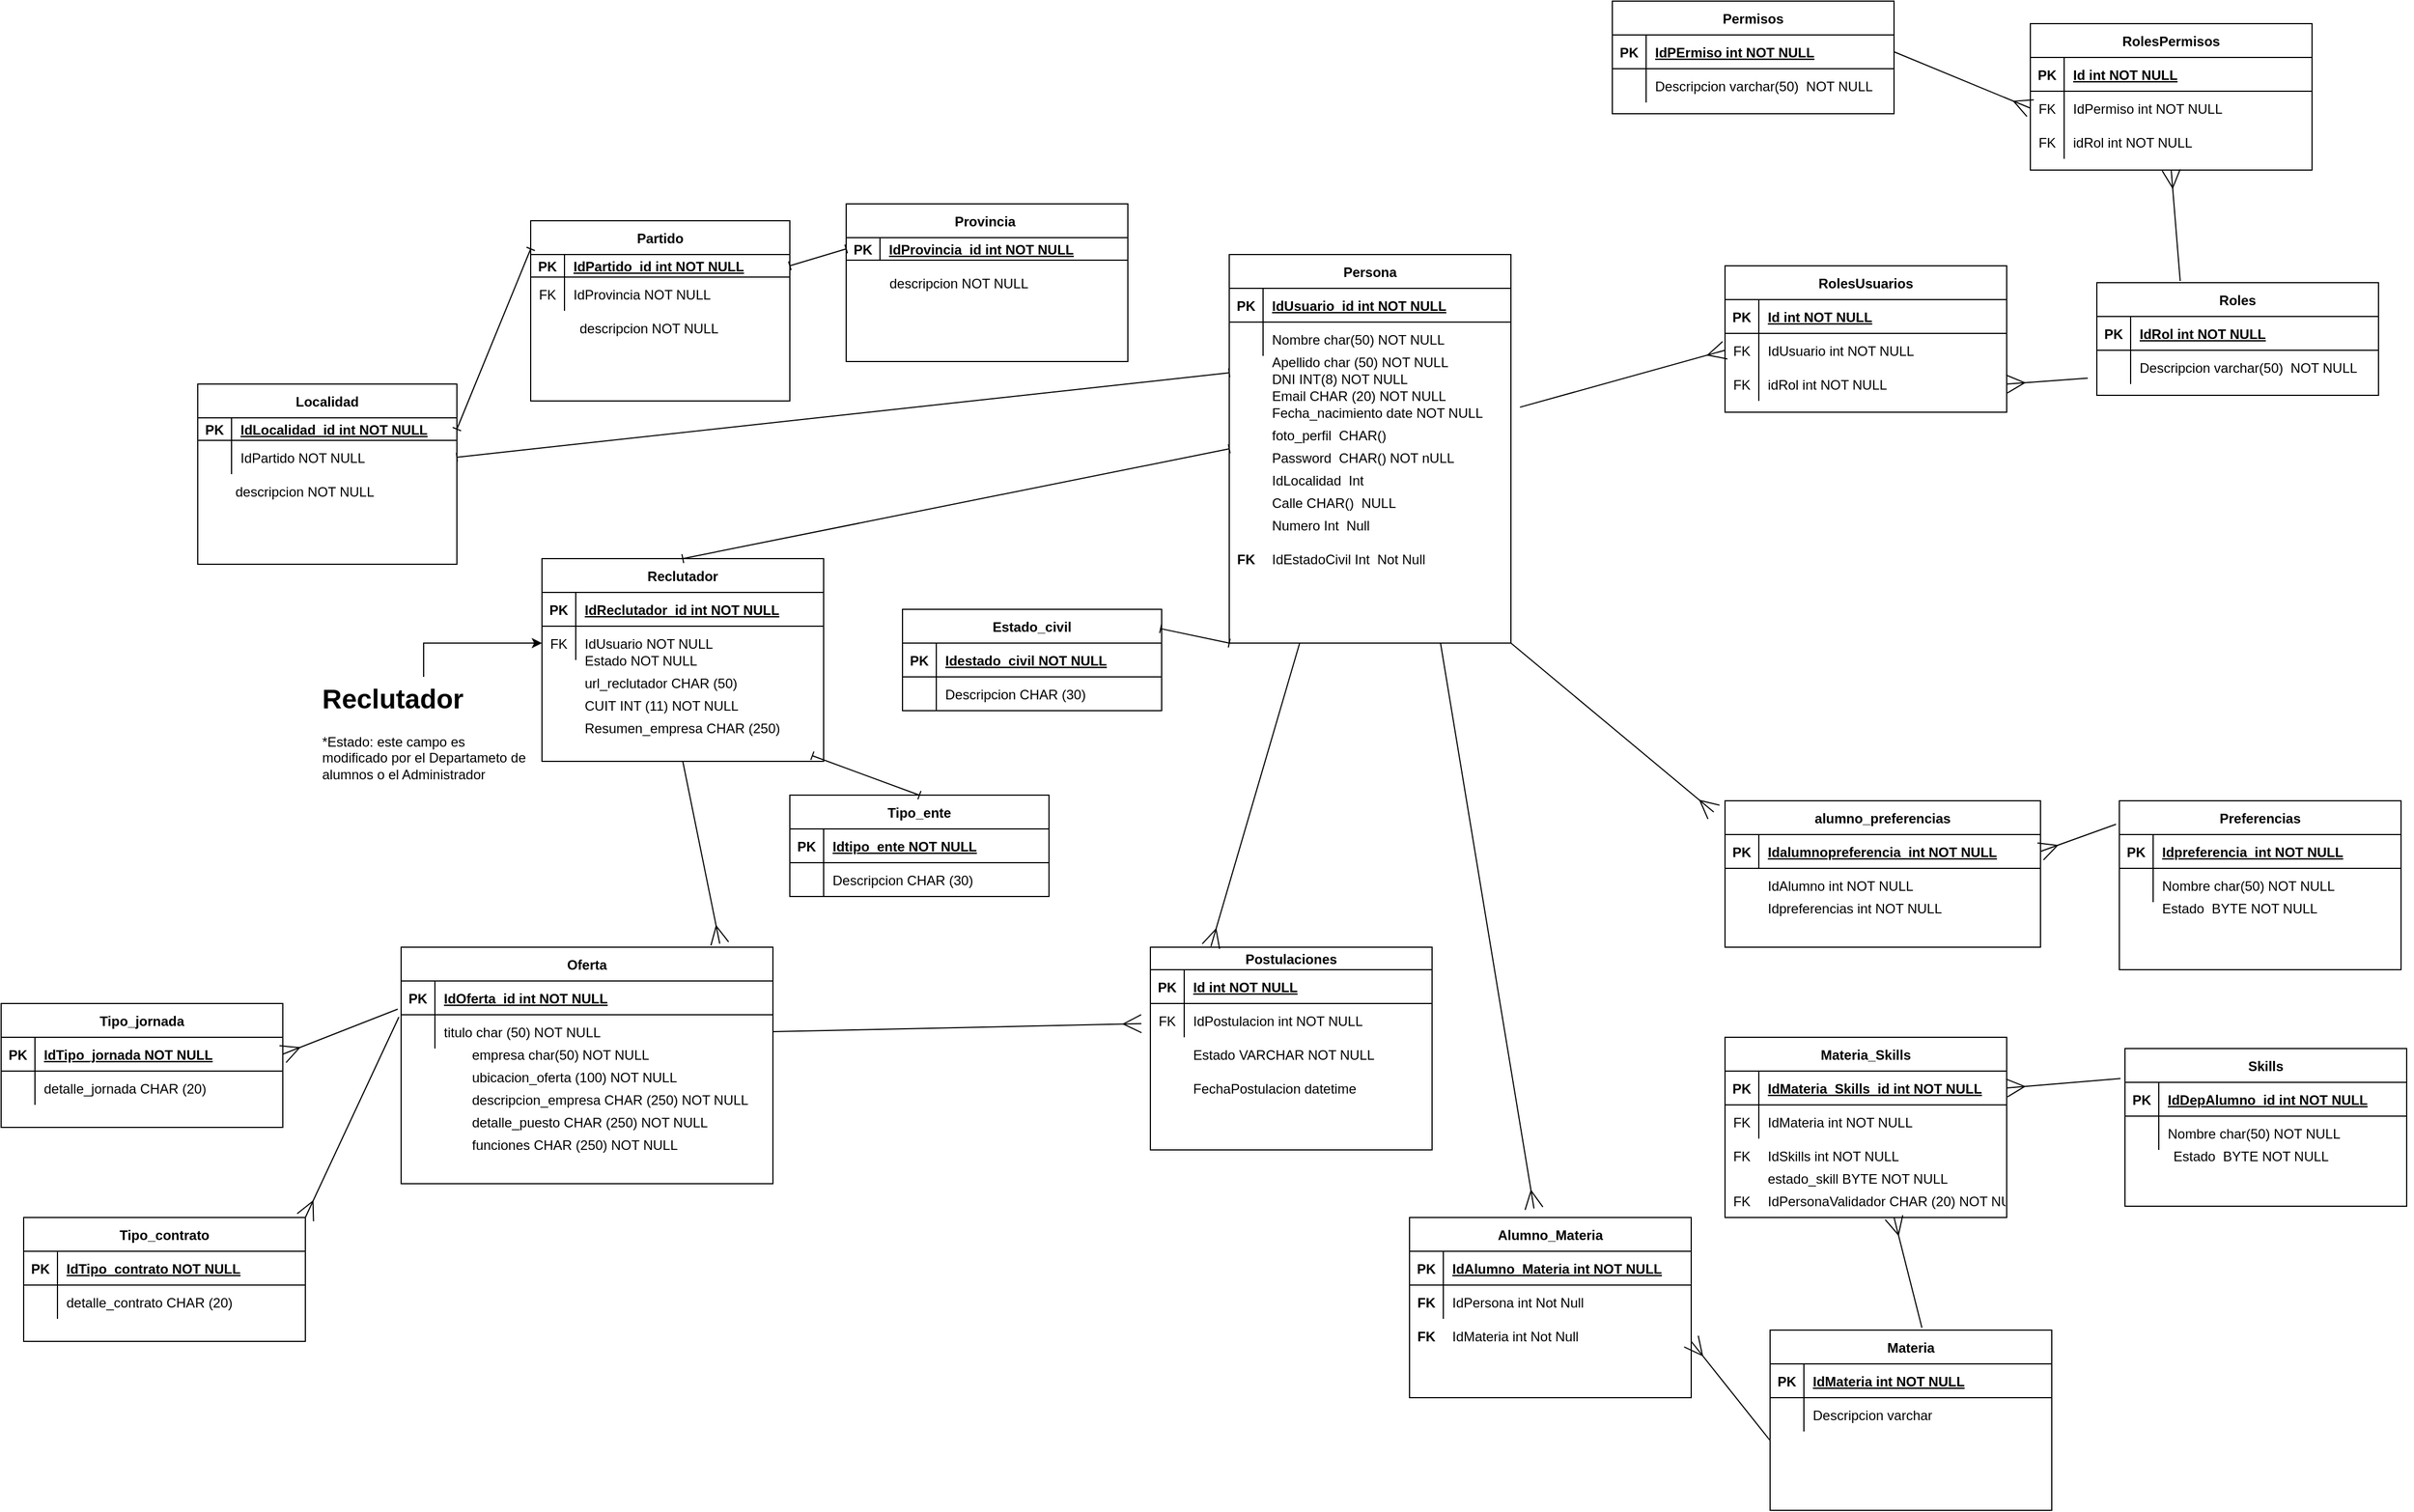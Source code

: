 <mxfile version="15.6.3" type="device"><diagram id="jXHvdGR9fcQkd7EUbQys" name="Page-1"><mxGraphModel dx="2500" dy="2065" grid="1" gridSize="10" guides="1" tooltips="1" connect="1" arrows="1" fold="1" page="1" pageScale="1" pageWidth="827" pageHeight="1169" math="0" shadow="0"><root><mxCell id="0"/><mxCell id="1" parent="0"/><mxCell id="s_Du4I_JmyZLfuWUYc65-192" value="Reclutador" style="shape=table;startSize=30;container=1;collapsible=1;childLayout=tableLayout;fixedRows=1;rowLines=0;fontStyle=1;align=center;resizeLast=1;" parent="1" vertex="1"><mxGeometry x="-80" y="285" width="250" height="180" as="geometry"/></mxCell><mxCell id="s_Du4I_JmyZLfuWUYc65-193" value="" style="shape=partialRectangle;collapsible=0;dropTarget=0;pointerEvents=0;fillColor=none;points=[[0,0.5],[1,0.5]];portConstraint=eastwest;top=0;left=0;right=0;bottom=1;" parent="s_Du4I_JmyZLfuWUYc65-192" vertex="1"><mxGeometry y="30" width="250" height="30" as="geometry"/></mxCell><mxCell id="s_Du4I_JmyZLfuWUYc65-194" value="PK" style="shape=partialRectangle;overflow=hidden;connectable=0;fillColor=none;top=0;left=0;bottom=0;right=0;fontStyle=1;" parent="s_Du4I_JmyZLfuWUYc65-193" vertex="1"><mxGeometry width="30" height="30" as="geometry"><mxRectangle width="30" height="30" as="alternateBounds"/></mxGeometry></mxCell><mxCell id="s_Du4I_JmyZLfuWUYc65-195" value="IdReclutador_id int NOT NULL " style="shape=partialRectangle;overflow=hidden;connectable=0;fillColor=none;top=0;left=0;bottom=0;right=0;align=left;spacingLeft=6;fontStyle=5;" parent="s_Du4I_JmyZLfuWUYc65-193" vertex="1"><mxGeometry x="30" width="220" height="30" as="geometry"><mxRectangle width="220" height="30" as="alternateBounds"/></mxGeometry></mxCell><mxCell id="s_Du4I_JmyZLfuWUYc65-196" value="" style="shape=partialRectangle;collapsible=0;dropTarget=0;pointerEvents=0;fillColor=none;points=[[0,0.5],[1,0.5]];portConstraint=eastwest;top=0;left=0;right=0;bottom=0;" parent="s_Du4I_JmyZLfuWUYc65-192" vertex="1"><mxGeometry y="60" width="250" height="30" as="geometry"/></mxCell><mxCell id="s_Du4I_JmyZLfuWUYc65-197" value="FK" style="shape=partialRectangle;overflow=hidden;connectable=0;fillColor=none;top=0;left=0;bottom=0;right=0;" parent="s_Du4I_JmyZLfuWUYc65-196" vertex="1"><mxGeometry width="30" height="30" as="geometry"><mxRectangle width="30" height="30" as="alternateBounds"/></mxGeometry></mxCell><mxCell id="s_Du4I_JmyZLfuWUYc65-198" value="IdUsuario NOT NULL" style="shape=partialRectangle;overflow=hidden;connectable=0;fillColor=none;top=0;left=0;bottom=0;right=0;align=left;spacingLeft=6;" parent="s_Du4I_JmyZLfuWUYc65-196" vertex="1"><mxGeometry x="30" width="220" height="30" as="geometry"><mxRectangle width="220" height="30" as="alternateBounds"/></mxGeometry></mxCell><mxCell id="s_Du4I_JmyZLfuWUYc65-199" value="Oferta" style="shape=table;startSize=30;container=1;collapsible=1;childLayout=tableLayout;fixedRows=1;rowLines=0;fontStyle=1;align=center;resizeLast=1;" parent="1" vertex="1"><mxGeometry x="-205" y="630" width="330" height="210" as="geometry"/></mxCell><mxCell id="s_Du4I_JmyZLfuWUYc65-200" value="" style="shape=partialRectangle;collapsible=0;dropTarget=0;pointerEvents=0;fillColor=none;points=[[0,0.5],[1,0.5]];portConstraint=eastwest;top=0;left=0;right=0;bottom=1;" parent="s_Du4I_JmyZLfuWUYc65-199" vertex="1"><mxGeometry y="30" width="330" height="30" as="geometry"/></mxCell><mxCell id="s_Du4I_JmyZLfuWUYc65-201" value="PK" style="shape=partialRectangle;overflow=hidden;connectable=0;fillColor=none;top=0;left=0;bottom=0;right=0;fontStyle=1;" parent="s_Du4I_JmyZLfuWUYc65-200" vertex="1"><mxGeometry width="30" height="30" as="geometry"><mxRectangle width="30" height="30" as="alternateBounds"/></mxGeometry></mxCell><mxCell id="s_Du4I_JmyZLfuWUYc65-202" value="IdOferta_id int NOT NULL " style="shape=partialRectangle;overflow=hidden;connectable=0;fillColor=none;top=0;left=0;bottom=0;right=0;align=left;spacingLeft=6;fontStyle=5;" parent="s_Du4I_JmyZLfuWUYc65-200" vertex="1"><mxGeometry x="30" width="300" height="30" as="geometry"><mxRectangle width="300" height="30" as="alternateBounds"/></mxGeometry></mxCell><mxCell id="s_Du4I_JmyZLfuWUYc65-203" value="" style="shape=partialRectangle;collapsible=0;dropTarget=0;pointerEvents=0;fillColor=none;points=[[0,0.5],[1,0.5]];portConstraint=eastwest;top=0;left=0;right=0;bottom=0;" parent="s_Du4I_JmyZLfuWUYc65-199" vertex="1"><mxGeometry y="60" width="330" height="30" as="geometry"/></mxCell><mxCell id="s_Du4I_JmyZLfuWUYc65-204" value="" style="shape=partialRectangle;overflow=hidden;connectable=0;fillColor=none;top=0;left=0;bottom=0;right=0;" parent="s_Du4I_JmyZLfuWUYc65-203" vertex="1"><mxGeometry width="30" height="30" as="geometry"><mxRectangle width="30" height="30" as="alternateBounds"/></mxGeometry></mxCell><mxCell id="s_Du4I_JmyZLfuWUYc65-205" value="titulo char (50) NOT NULL" style="shape=partialRectangle;overflow=hidden;connectable=0;fillColor=none;top=0;left=0;bottom=0;right=0;align=left;spacingLeft=6;" parent="s_Du4I_JmyZLfuWUYc65-203" vertex="1"><mxGeometry x="30" width="300" height="30" as="geometry"><mxRectangle width="300" height="30" as="alternateBounds"/></mxGeometry></mxCell><mxCell id="s_Du4I_JmyZLfuWUYc65-206" style="rounded=0;orthogonalLoop=1;jettySize=auto;html=1;endArrow=ERmany;startSize=14;endSize=14;sourcePerimeterSpacing=8;targetPerimeterSpacing=8;endFill=0;entryX=0.857;entryY=-0.015;entryDx=0;entryDy=0;entryPerimeter=0;exitX=0.5;exitY=1;exitDx=0;exitDy=0;" parent="1" target="s_Du4I_JmyZLfuWUYc65-199" edge="1" source="s_Du4I_JmyZLfuWUYc65-192"><mxGeometry relative="1" as="geometry"><mxPoint x="170" y="470" as="sourcePoint"/></mxGeometry></mxCell><mxCell id="s_Du4I_JmyZLfuWUYc65-214" value="Postulaciones" style="shape=table;startSize=20;container=1;collapsible=1;childLayout=tableLayout;fixedRows=1;rowLines=0;fontStyle=1;align=center;resizeLast=1;" parent="1" vertex="1"><mxGeometry x="460" y="630" width="250" height="180" as="geometry"/></mxCell><mxCell id="s_Du4I_JmyZLfuWUYc65-215" value="" style="shape=partialRectangle;collapsible=0;dropTarget=0;pointerEvents=0;fillColor=none;points=[[0,0.5],[1,0.5]];portConstraint=eastwest;top=0;left=0;right=0;bottom=1;" parent="s_Du4I_JmyZLfuWUYc65-214" vertex="1"><mxGeometry y="20" width="250" height="30" as="geometry"/></mxCell><mxCell id="s_Du4I_JmyZLfuWUYc65-216" value="PK" style="shape=partialRectangle;overflow=hidden;connectable=0;fillColor=none;top=0;left=0;bottom=0;right=0;fontStyle=1;" parent="s_Du4I_JmyZLfuWUYc65-215" vertex="1"><mxGeometry width="30" height="30" as="geometry"><mxRectangle width="30" height="30" as="alternateBounds"/></mxGeometry></mxCell><mxCell id="s_Du4I_JmyZLfuWUYc65-217" value="Id int NOT NULL " style="shape=partialRectangle;overflow=hidden;connectable=0;fillColor=none;top=0;left=0;bottom=0;right=0;align=left;spacingLeft=6;fontStyle=5;" parent="s_Du4I_JmyZLfuWUYc65-215" vertex="1"><mxGeometry x="30" width="220" height="30" as="geometry"><mxRectangle width="220" height="30" as="alternateBounds"/></mxGeometry></mxCell><mxCell id="s_Du4I_JmyZLfuWUYc65-218" value="" style="shape=partialRectangle;collapsible=0;dropTarget=0;pointerEvents=0;fillColor=none;points=[[0,0.5],[1,0.5]];portConstraint=eastwest;top=0;left=0;right=0;bottom=0;" parent="s_Du4I_JmyZLfuWUYc65-214" vertex="1"><mxGeometry y="50" width="250" height="30" as="geometry"/></mxCell><mxCell id="s_Du4I_JmyZLfuWUYc65-219" value="FK" style="shape=partialRectangle;overflow=hidden;connectable=0;fillColor=none;top=0;left=0;bottom=0;right=0;" parent="s_Du4I_JmyZLfuWUYc65-218" vertex="1"><mxGeometry width="30" height="30" as="geometry"><mxRectangle width="30" height="30" as="alternateBounds"/></mxGeometry></mxCell><mxCell id="s_Du4I_JmyZLfuWUYc65-220" value="IdPostulacion int NOT NULL" style="shape=partialRectangle;overflow=hidden;connectable=0;fillColor=none;top=0;left=0;bottom=0;right=0;align=left;spacingLeft=6;" parent="s_Du4I_JmyZLfuWUYc65-218" vertex="1"><mxGeometry x="30" width="220" height="30" as="geometry"><mxRectangle width="220" height="30" as="alternateBounds"/></mxGeometry></mxCell><mxCell id="s_Du4I_JmyZLfuWUYc65-221" style="edgeStyle=none;rounded=0;orthogonalLoop=1;jettySize=auto;html=1;exitX=1;exitY=0.5;exitDx=0;exitDy=0;endArrow=ERmany;endFill=0;startSize=14;endSize=14;sourcePerimeterSpacing=8;targetPerimeterSpacing=8;" parent="1" source="s_Du4I_JmyZLfuWUYc65-203" target="s_Du4I_JmyZLfuWUYc65-218" edge="1"><mxGeometry relative="1" as="geometry"/></mxCell><mxCell id="s_Du4I_JmyZLfuWUYc65-222" style="edgeStyle=none;rounded=0;orthogonalLoop=1;jettySize=auto;html=1;entryX=0.215;entryY=-0.004;entryDx=0;entryDy=0;endArrow=ERmany;endFill=0;startSize=14;endSize=14;sourcePerimeterSpacing=8;targetPerimeterSpacing=8;entryPerimeter=0;exitX=0.25;exitY=1;exitDx=0;exitDy=0;" parent="1" source="s_Du4I_JmyZLfuWUYc65-231" target="s_Du4I_JmyZLfuWUYc65-214" edge="1"><mxGeometry relative="1" as="geometry"><mxPoint x="640" y="270" as="sourcePoint"/></mxGeometry></mxCell><mxCell id="s_Du4I_JmyZLfuWUYc65-223" value="Roles" style="shape=table;startSize=30;container=1;collapsible=1;childLayout=tableLayout;fixedRows=1;rowLines=0;fontStyle=1;align=center;resizeLast=1;" parent="1" vertex="1"><mxGeometry x="1300" y="40" width="250" height="100" as="geometry"/></mxCell><mxCell id="s_Du4I_JmyZLfuWUYc65-224" value="" style="shape=partialRectangle;collapsible=0;dropTarget=0;pointerEvents=0;fillColor=none;points=[[0,0.5],[1,0.5]];portConstraint=eastwest;top=0;left=0;right=0;bottom=1;" parent="s_Du4I_JmyZLfuWUYc65-223" vertex="1"><mxGeometry y="30" width="250" height="30" as="geometry"/></mxCell><mxCell id="s_Du4I_JmyZLfuWUYc65-225" value="PK" style="shape=partialRectangle;overflow=hidden;connectable=0;fillColor=none;top=0;left=0;bottom=0;right=0;fontStyle=1;" parent="s_Du4I_JmyZLfuWUYc65-224" vertex="1"><mxGeometry width="30" height="30" as="geometry"><mxRectangle width="30" height="30" as="alternateBounds"/></mxGeometry></mxCell><mxCell id="s_Du4I_JmyZLfuWUYc65-226" value="IdRol int NOT NULL " style="shape=partialRectangle;overflow=hidden;connectable=0;fillColor=none;top=0;left=0;bottom=0;right=0;align=left;spacingLeft=6;fontStyle=5;" parent="s_Du4I_JmyZLfuWUYc65-224" vertex="1"><mxGeometry x="30" width="220" height="30" as="geometry"><mxRectangle width="220" height="30" as="alternateBounds"/></mxGeometry></mxCell><mxCell id="s_Du4I_JmyZLfuWUYc65-227" value="" style="shape=partialRectangle;collapsible=0;dropTarget=0;pointerEvents=0;fillColor=none;points=[[0,0.5],[1,0.5]];portConstraint=eastwest;top=0;left=0;right=0;bottom=0;" parent="s_Du4I_JmyZLfuWUYc65-223" vertex="1"><mxGeometry y="60" width="250" height="30" as="geometry"/></mxCell><mxCell id="s_Du4I_JmyZLfuWUYc65-228" value="" style="shape=partialRectangle;overflow=hidden;connectable=0;fillColor=none;top=0;left=0;bottom=0;right=0;" parent="s_Du4I_JmyZLfuWUYc65-227" vertex="1"><mxGeometry width="30" height="30" as="geometry"><mxRectangle width="30" height="30" as="alternateBounds"/></mxGeometry></mxCell><mxCell id="s_Du4I_JmyZLfuWUYc65-229" value="Descripcion varchar(50)  NOT NULL" style="shape=partialRectangle;overflow=hidden;connectable=0;fillColor=none;top=0;left=0;bottom=0;right=0;align=left;spacingLeft=6;" parent="s_Du4I_JmyZLfuWUYc65-227" vertex="1"><mxGeometry x="30" width="220" height="30" as="geometry"><mxRectangle width="220" height="30" as="alternateBounds"/></mxGeometry></mxCell><mxCell id="s_Du4I_JmyZLfuWUYc65-230" style="edgeStyle=none;curved=1;rounded=0;orthogonalLoop=1;jettySize=auto;html=1;entryX=0;entryY=0.5;entryDx=0;entryDy=0;endArrow=ERmany;startSize=14;endSize=14;sourcePerimeterSpacing=8;targetPerimeterSpacing=8;endFill=0;" parent="1" source="s_Du4I_JmyZLfuWUYc65-231" target="s_Du4I_JmyZLfuWUYc65-242" edge="1"><mxGeometry relative="1" as="geometry"/></mxCell><mxCell id="s_Du4I_JmyZLfuWUYc65-231" value="Persona" style="shape=table;startSize=30;container=1;collapsible=1;childLayout=tableLayout;fixedRows=1;rowLines=0;fontStyle=1;align=center;resizeLast=1;" parent="1" vertex="1"><mxGeometry x="530" y="15" width="250" height="345" as="geometry"/></mxCell><mxCell id="s_Du4I_JmyZLfuWUYc65-232" value="" style="shape=partialRectangle;collapsible=0;dropTarget=0;pointerEvents=0;fillColor=none;points=[[0,0.5],[1,0.5]];portConstraint=eastwest;top=0;left=0;right=0;bottom=1;" parent="s_Du4I_JmyZLfuWUYc65-231" vertex="1"><mxGeometry y="30" width="250" height="30" as="geometry"/></mxCell><mxCell id="s_Du4I_JmyZLfuWUYc65-233" value="PK" style="shape=partialRectangle;overflow=hidden;connectable=0;fillColor=none;top=0;left=0;bottom=0;right=0;fontStyle=1;" parent="s_Du4I_JmyZLfuWUYc65-232" vertex="1"><mxGeometry width="30" height="30" as="geometry"><mxRectangle width="30" height="30" as="alternateBounds"/></mxGeometry></mxCell><mxCell id="s_Du4I_JmyZLfuWUYc65-234" value="IdUsuario_id int NOT NULL " style="shape=partialRectangle;overflow=hidden;connectable=0;fillColor=none;top=0;left=0;bottom=0;right=0;align=left;spacingLeft=6;fontStyle=5;" parent="s_Du4I_JmyZLfuWUYc65-232" vertex="1"><mxGeometry x="30" width="220" height="30" as="geometry"><mxRectangle width="220" height="30" as="alternateBounds"/></mxGeometry></mxCell><mxCell id="s_Du4I_JmyZLfuWUYc65-235" value="" style="shape=partialRectangle;collapsible=0;dropTarget=0;pointerEvents=0;fillColor=none;points=[[0,0.5],[1,0.5]];portConstraint=eastwest;top=0;left=0;right=0;bottom=0;" parent="s_Du4I_JmyZLfuWUYc65-231" vertex="1"><mxGeometry y="60" width="250" height="30" as="geometry"/></mxCell><mxCell id="s_Du4I_JmyZLfuWUYc65-236" value="" style="shape=partialRectangle;overflow=hidden;connectable=0;fillColor=none;top=0;left=0;bottom=0;right=0;" parent="s_Du4I_JmyZLfuWUYc65-235" vertex="1"><mxGeometry width="30" height="30" as="geometry"><mxRectangle width="30" height="30" as="alternateBounds"/></mxGeometry></mxCell><mxCell id="s_Du4I_JmyZLfuWUYc65-237" value="Nombre char(50) NOT NULL" style="shape=partialRectangle;overflow=hidden;connectable=0;fillColor=none;top=0;left=0;bottom=0;right=0;align=left;spacingLeft=6;" parent="s_Du4I_JmyZLfuWUYc65-235" vertex="1"><mxGeometry x="30" width="220" height="30" as="geometry"><mxRectangle width="220" height="30" as="alternateBounds"/></mxGeometry></mxCell><mxCell id="s_Du4I_JmyZLfuWUYc65-238" value="RolesUsuarios" style="shape=table;startSize=30;container=1;collapsible=1;childLayout=tableLayout;fixedRows=1;rowLines=0;fontStyle=1;align=center;resizeLast=1;" parent="1" vertex="1"><mxGeometry x="970" y="25" width="250" height="130" as="geometry"/></mxCell><mxCell id="s_Du4I_JmyZLfuWUYc65-239" value="" style="shape=partialRectangle;collapsible=0;dropTarget=0;pointerEvents=0;fillColor=none;points=[[0,0.5],[1,0.5]];portConstraint=eastwest;top=0;left=0;right=0;bottom=1;" parent="s_Du4I_JmyZLfuWUYc65-238" vertex="1"><mxGeometry y="30" width="250" height="30" as="geometry"/></mxCell><mxCell id="s_Du4I_JmyZLfuWUYc65-240" value="PK" style="shape=partialRectangle;overflow=hidden;connectable=0;fillColor=none;top=0;left=0;bottom=0;right=0;fontStyle=1;" parent="s_Du4I_JmyZLfuWUYc65-239" vertex="1"><mxGeometry width="30" height="30" as="geometry"><mxRectangle width="30" height="30" as="alternateBounds"/></mxGeometry></mxCell><mxCell id="s_Du4I_JmyZLfuWUYc65-241" value="Id int NOT NULL " style="shape=partialRectangle;overflow=hidden;connectable=0;fillColor=none;top=0;left=0;bottom=0;right=0;align=left;spacingLeft=6;fontStyle=5;" parent="s_Du4I_JmyZLfuWUYc65-239" vertex="1"><mxGeometry x="30" width="220" height="30" as="geometry"><mxRectangle width="220" height="30" as="alternateBounds"/></mxGeometry></mxCell><mxCell id="s_Du4I_JmyZLfuWUYc65-242" value="" style="shape=partialRectangle;collapsible=0;dropTarget=0;pointerEvents=0;fillColor=none;points=[[0,0.5],[1,0.5]];portConstraint=eastwest;top=0;left=0;right=0;bottom=0;" parent="s_Du4I_JmyZLfuWUYc65-238" vertex="1"><mxGeometry y="60" width="250" height="30" as="geometry"/></mxCell><mxCell id="s_Du4I_JmyZLfuWUYc65-243" value="FK" style="shape=partialRectangle;overflow=hidden;connectable=0;fillColor=none;top=0;left=0;bottom=0;right=0;" parent="s_Du4I_JmyZLfuWUYc65-242" vertex="1"><mxGeometry width="30" height="30" as="geometry"><mxRectangle width="30" height="30" as="alternateBounds"/></mxGeometry></mxCell><mxCell id="s_Du4I_JmyZLfuWUYc65-244" value="IdUsuario int NOT NULL" style="shape=partialRectangle;overflow=hidden;connectable=0;fillColor=none;top=0;left=0;bottom=0;right=0;align=left;spacingLeft=6;" parent="s_Du4I_JmyZLfuWUYc65-242" vertex="1"><mxGeometry x="30" width="220" height="30" as="geometry"><mxRectangle width="220" height="30" as="alternateBounds"/></mxGeometry></mxCell><mxCell id="s_Du4I_JmyZLfuWUYc65-245" value="" style="shape=partialRectangle;collapsible=0;dropTarget=0;pointerEvents=0;fillColor=none;points=[[0,0.5],[1,0.5]];portConstraint=eastwest;top=0;left=0;right=0;bottom=0;" parent="s_Du4I_JmyZLfuWUYc65-238" vertex="1"><mxGeometry y="90" width="250" height="30" as="geometry"/></mxCell><mxCell id="s_Du4I_JmyZLfuWUYc65-246" value="FK" style="shape=partialRectangle;overflow=hidden;connectable=0;fillColor=none;top=0;left=0;bottom=0;right=0;" parent="s_Du4I_JmyZLfuWUYc65-245" vertex="1"><mxGeometry width="30" height="30" as="geometry"><mxRectangle width="30" height="30" as="alternateBounds"/></mxGeometry></mxCell><mxCell id="s_Du4I_JmyZLfuWUYc65-247" value="idRol int NOT NULL" style="shape=partialRectangle;overflow=hidden;connectable=0;fillColor=none;top=0;left=0;bottom=0;right=0;align=left;spacingLeft=6;" parent="s_Du4I_JmyZLfuWUYc65-245" vertex="1"><mxGeometry x="30" width="220" height="30" as="geometry"><mxRectangle width="220" height="30" as="alternateBounds"/></mxGeometry></mxCell><mxCell id="s_Du4I_JmyZLfuWUYc65-248" style="edgeStyle=none;curved=1;rounded=0;orthogonalLoop=1;jettySize=auto;html=1;entryX=1;entryY=0.5;entryDx=0;entryDy=0;endArrow=ERmany;startSize=14;endSize=14;sourcePerimeterSpacing=8;targetPerimeterSpacing=8;endFill=0;" parent="1" source="s_Du4I_JmyZLfuWUYc65-227" target="s_Du4I_JmyZLfuWUYc65-245" edge="1"><mxGeometry relative="1" as="geometry"/></mxCell><mxCell id="s_Du4I_JmyZLfuWUYc65-256" value="Preferencias" style="shape=table;startSize=30;container=1;collapsible=1;childLayout=tableLayout;fixedRows=1;rowLines=0;fontStyle=1;align=center;resizeLast=1;" parent="1" vertex="1"><mxGeometry x="1320" y="500" width="250" height="150" as="geometry"/></mxCell><mxCell id="s_Du4I_JmyZLfuWUYc65-257" value="" style="shape=partialRectangle;collapsible=0;dropTarget=0;pointerEvents=0;fillColor=none;points=[[0,0.5],[1,0.5]];portConstraint=eastwest;top=0;left=0;right=0;bottom=1;" parent="s_Du4I_JmyZLfuWUYc65-256" vertex="1"><mxGeometry y="30" width="250" height="30" as="geometry"/></mxCell><mxCell id="s_Du4I_JmyZLfuWUYc65-258" value="PK" style="shape=partialRectangle;overflow=hidden;connectable=0;fillColor=none;top=0;left=0;bottom=0;right=0;fontStyle=1;" parent="s_Du4I_JmyZLfuWUYc65-257" vertex="1"><mxGeometry width="30" height="30" as="geometry"><mxRectangle width="30" height="30" as="alternateBounds"/></mxGeometry></mxCell><mxCell id="s_Du4I_JmyZLfuWUYc65-259" value="Idpreferencia  int NOT NULL " style="shape=partialRectangle;overflow=hidden;connectable=0;fillColor=none;top=0;left=0;bottom=0;right=0;align=left;spacingLeft=6;fontStyle=5;" parent="s_Du4I_JmyZLfuWUYc65-257" vertex="1"><mxGeometry x="30" width="220" height="30" as="geometry"><mxRectangle width="220" height="30" as="alternateBounds"/></mxGeometry></mxCell><mxCell id="s_Du4I_JmyZLfuWUYc65-260" value="" style="shape=partialRectangle;collapsible=0;dropTarget=0;pointerEvents=0;fillColor=none;points=[[0,0.5],[1,0.5]];portConstraint=eastwest;top=0;left=0;right=0;bottom=0;" parent="s_Du4I_JmyZLfuWUYc65-256" vertex="1"><mxGeometry y="60" width="250" height="30" as="geometry"/></mxCell><mxCell id="s_Du4I_JmyZLfuWUYc65-261" value="" style="shape=partialRectangle;overflow=hidden;connectable=0;fillColor=none;top=0;left=0;bottom=0;right=0;" parent="s_Du4I_JmyZLfuWUYc65-260" vertex="1"><mxGeometry width="30" height="30" as="geometry"><mxRectangle width="30" height="30" as="alternateBounds"/></mxGeometry></mxCell><mxCell id="s_Du4I_JmyZLfuWUYc65-262" value="Nombre char(50) NOT NULL" style="shape=partialRectangle;overflow=hidden;connectable=0;fillColor=none;top=0;left=0;bottom=0;right=0;align=left;spacingLeft=6;" parent="s_Du4I_JmyZLfuWUYc65-260" vertex="1"><mxGeometry x="30" width="220" height="30" as="geometry"><mxRectangle width="220" height="30" as="alternateBounds"/></mxGeometry></mxCell><mxCell id="s_Du4I_JmyZLfuWUYc65-263" value="Skills" style="shape=table;startSize=30;container=1;collapsible=1;childLayout=tableLayout;fixedRows=1;rowLines=0;fontStyle=1;align=center;resizeLast=1;" parent="1" vertex="1"><mxGeometry x="1325" y="720" width="250" height="140" as="geometry"/></mxCell><mxCell id="s_Du4I_JmyZLfuWUYc65-264" value="" style="shape=partialRectangle;collapsible=0;dropTarget=0;pointerEvents=0;fillColor=none;points=[[0,0.5],[1,0.5]];portConstraint=eastwest;top=0;left=0;right=0;bottom=1;" parent="s_Du4I_JmyZLfuWUYc65-263" vertex="1"><mxGeometry y="30" width="250" height="30" as="geometry"/></mxCell><mxCell id="s_Du4I_JmyZLfuWUYc65-265" value="PK" style="shape=partialRectangle;overflow=hidden;connectable=0;fillColor=none;top=0;left=0;bottom=0;right=0;fontStyle=1;" parent="s_Du4I_JmyZLfuWUYc65-264" vertex="1"><mxGeometry width="30" height="30" as="geometry"><mxRectangle width="30" height="30" as="alternateBounds"/></mxGeometry></mxCell><mxCell id="s_Du4I_JmyZLfuWUYc65-266" value="IdDepAlumno_id int NOT NULL " style="shape=partialRectangle;overflow=hidden;connectable=0;fillColor=none;top=0;left=0;bottom=0;right=0;align=left;spacingLeft=6;fontStyle=5;" parent="s_Du4I_JmyZLfuWUYc65-264" vertex="1"><mxGeometry x="30" width="220" height="30" as="geometry"><mxRectangle width="220" height="30" as="alternateBounds"/></mxGeometry></mxCell><mxCell id="s_Du4I_JmyZLfuWUYc65-267" value="" style="shape=partialRectangle;collapsible=0;dropTarget=0;pointerEvents=0;fillColor=none;points=[[0,0.5],[1,0.5]];portConstraint=eastwest;top=0;left=0;right=0;bottom=0;" parent="s_Du4I_JmyZLfuWUYc65-263" vertex="1"><mxGeometry y="60" width="250" height="30" as="geometry"/></mxCell><mxCell id="s_Du4I_JmyZLfuWUYc65-268" value="" style="shape=partialRectangle;overflow=hidden;connectable=0;fillColor=none;top=0;left=0;bottom=0;right=0;" parent="s_Du4I_JmyZLfuWUYc65-267" vertex="1"><mxGeometry width="30" height="30" as="geometry"><mxRectangle width="30" height="30" as="alternateBounds"/></mxGeometry></mxCell><mxCell id="s_Du4I_JmyZLfuWUYc65-269" value="Nombre char(50) NOT NULL" style="shape=partialRectangle;overflow=hidden;connectable=0;fillColor=none;top=0;left=0;bottom=0;right=0;align=left;spacingLeft=6;" parent="s_Du4I_JmyZLfuWUYc65-267" vertex="1"><mxGeometry x="30" width="220" height="30" as="geometry"><mxRectangle width="220" height="30" as="alternateBounds"/></mxGeometry></mxCell><mxCell id="s_Du4I_JmyZLfuWUYc65-270" value="Estado NOT NULL" style="shape=partialRectangle;overflow=hidden;connectable=0;fillColor=none;top=0;left=0;bottom=0;right=0;align=left;spacingLeft=6;" parent="1" vertex="1"><mxGeometry x="-50" y="360" width="220" height="30" as="geometry"><mxRectangle width="220" height="30" as="alternateBounds"/></mxGeometry></mxCell><mxCell id="s_Du4I_JmyZLfuWUYc65-271" value="" style="edgeStyle=orthogonalEdgeStyle;rounded=0;orthogonalLoop=1;jettySize=auto;html=1;" parent="1" source="s_Du4I_JmyZLfuWUYc65-272" target="s_Du4I_JmyZLfuWUYc65-196" edge="1"><mxGeometry relative="1" as="geometry"/></mxCell><mxCell id="s_Du4I_JmyZLfuWUYc65-272" value="&lt;h1&gt;Reclutador&lt;/h1&gt;&lt;div&gt;*Estado: este campo es modificado por el Departameto de alumnos o el Administrador&lt;/div&gt;" style="text;html=1;strokeColor=none;fillColor=none;spacing=5;spacingTop=-20;whiteSpace=wrap;overflow=hidden;rounded=0;" parent="1" vertex="1"><mxGeometry x="-280" y="390" width="190" height="120" as="geometry"/></mxCell><mxCell id="s_Du4I_JmyZLfuWUYc65-274" style="edgeStyle=none;rounded=0;orthogonalLoop=1;jettySize=auto;html=1;endArrow=ERmany;endFill=0;startSize=14;endSize=14;sourcePerimeterSpacing=8;targetPerimeterSpacing=8;exitX=0.75;exitY=1;exitDx=0;exitDy=0;" parent="1" source="s_Du4I_JmyZLfuWUYc65-231" target="OilolOouayJuS8TFZW2n-39" edge="1"><mxGeometry relative="1" as="geometry"><mxPoint x="740" y="280" as="sourcePoint"/><mxPoint x="810" y="730" as="targetPoint"/></mxGeometry></mxCell><mxCell id="s_Du4I_JmyZLfuWUYc65-275" style="edgeStyle=none;rounded=0;orthogonalLoop=1;jettySize=auto;html=1;endArrow=baseDash;endFill=0;sourcePerimeterSpacing=8;targetPerimeterSpacing=8;entryX=0.5;entryY=0;entryDx=0;entryDy=0;exitX=0;exitY=0.5;exitDx=0;exitDy=0;startArrow=baseDash;startFill=0;" parent="1" source="s_Du4I_JmyZLfuWUYc65-231" target="s_Du4I_JmyZLfuWUYc65-192" edge="1"><mxGeometry relative="1" as="geometry"><mxPoint x="300" y="180" as="sourcePoint"/><mxPoint x="250" y="290" as="targetPoint"/></mxGeometry></mxCell><mxCell id="s_Du4I_JmyZLfuWUYc65-292" value="Apellido char (50) NOT NULL" style="shape=partialRectangle;overflow=hidden;connectable=0;fillColor=none;top=0;left=0;bottom=0;right=0;align=left;spacingLeft=6;" parent="1" vertex="1"><mxGeometry x="560" y="95" width="220" height="30" as="geometry"><mxRectangle width="220" height="30" as="alternateBounds"/></mxGeometry></mxCell><mxCell id="s_Du4I_JmyZLfuWUYc65-293" value="DNI INT(8) NOT NULL" style="shape=partialRectangle;overflow=hidden;connectable=0;fillColor=none;top=0;left=0;bottom=0;right=0;align=left;spacingLeft=6;" parent="1" vertex="1"><mxGeometry x="560" y="110" width="220" height="30" as="geometry"><mxRectangle width="220" height="30" as="alternateBounds"/></mxGeometry></mxCell><mxCell id="s_Du4I_JmyZLfuWUYc65-294" value="Provincia " style="shape=table;startSize=30;container=1;collapsible=1;childLayout=tableLayout;fixedRows=1;rowLines=0;fontStyle=1;align=center;resizeLast=1;" parent="1" vertex="1"><mxGeometry x="190" y="-30" width="250" height="140" as="geometry"/></mxCell><mxCell id="s_Du4I_JmyZLfuWUYc65-295" value="" style="shape=partialRectangle;collapsible=0;dropTarget=0;pointerEvents=0;fillColor=none;points=[[0,0.5],[1,0.5]];portConstraint=eastwest;top=0;left=0;right=0;bottom=1;" parent="s_Du4I_JmyZLfuWUYc65-294" vertex="1"><mxGeometry y="30" width="250" height="20" as="geometry"/></mxCell><mxCell id="s_Du4I_JmyZLfuWUYc65-296" value="PK" style="shape=partialRectangle;overflow=hidden;connectable=0;fillColor=none;top=0;left=0;bottom=0;right=0;fontStyle=1;" parent="s_Du4I_JmyZLfuWUYc65-295" vertex="1"><mxGeometry width="30" height="20" as="geometry"><mxRectangle width="30" height="20" as="alternateBounds"/></mxGeometry></mxCell><mxCell id="s_Du4I_JmyZLfuWUYc65-297" value="IdProvincia_id int NOT NULL " style="shape=partialRectangle;overflow=hidden;connectable=0;fillColor=none;top=0;left=0;bottom=0;right=0;align=left;spacingLeft=6;fontStyle=5;" parent="s_Du4I_JmyZLfuWUYc65-295" vertex="1"><mxGeometry x="30" width="220" height="20" as="geometry"><mxRectangle width="220" height="20" as="alternateBounds"/></mxGeometry></mxCell><mxCell id="s_Du4I_JmyZLfuWUYc65-301" value="Partido" style="shape=table;startSize=30;container=1;collapsible=1;childLayout=tableLayout;fixedRows=1;rowLines=0;fontStyle=1;align=center;resizeLast=1;" parent="1" vertex="1"><mxGeometry x="-90" y="-15" width="230" height="160" as="geometry"/></mxCell><mxCell id="s_Du4I_JmyZLfuWUYc65-302" value="" style="shape=partialRectangle;collapsible=0;dropTarget=0;pointerEvents=0;fillColor=none;points=[[0,0.5],[1,0.5]];portConstraint=eastwest;top=0;left=0;right=0;bottom=1;" parent="s_Du4I_JmyZLfuWUYc65-301" vertex="1"><mxGeometry y="30" width="230" height="20" as="geometry"/></mxCell><mxCell id="s_Du4I_JmyZLfuWUYc65-303" value="PK" style="shape=partialRectangle;overflow=hidden;connectable=0;fillColor=none;top=0;left=0;bottom=0;right=0;fontStyle=1;" parent="s_Du4I_JmyZLfuWUYc65-302" vertex="1"><mxGeometry width="30" height="20" as="geometry"><mxRectangle width="30" height="20" as="alternateBounds"/></mxGeometry></mxCell><mxCell id="s_Du4I_JmyZLfuWUYc65-304" value="IdPartido_id int NOT NULL " style="shape=partialRectangle;overflow=hidden;connectable=0;fillColor=none;top=0;left=0;bottom=0;right=0;align=left;spacingLeft=6;fontStyle=5;" parent="s_Du4I_JmyZLfuWUYc65-302" vertex="1"><mxGeometry x="30" width="200" height="20" as="geometry"><mxRectangle width="200" height="20" as="alternateBounds"/></mxGeometry></mxCell><mxCell id="s_Du4I_JmyZLfuWUYc65-305" value="" style="shape=partialRectangle;collapsible=0;dropTarget=0;pointerEvents=0;fillColor=none;points=[[0,0.5],[1,0.5]];portConstraint=eastwest;top=0;left=0;right=0;bottom=0;" parent="s_Du4I_JmyZLfuWUYc65-301" vertex="1"><mxGeometry y="50" width="230" height="30" as="geometry"/></mxCell><mxCell id="s_Du4I_JmyZLfuWUYc65-306" value="FK" style="shape=partialRectangle;overflow=hidden;connectable=0;fillColor=none;top=0;left=0;bottom=0;right=0;" parent="s_Du4I_JmyZLfuWUYc65-305" vertex="1"><mxGeometry width="30" height="30" as="geometry"><mxRectangle width="30" height="30" as="alternateBounds"/></mxGeometry></mxCell><mxCell id="s_Du4I_JmyZLfuWUYc65-307" value="IdProvincia NOT NULL" style="shape=partialRectangle;overflow=hidden;connectable=0;fillColor=none;top=0;left=0;bottom=0;right=0;align=left;spacingLeft=6;" parent="s_Du4I_JmyZLfuWUYc65-305" vertex="1"><mxGeometry x="30" width="200" height="30" as="geometry"><mxRectangle width="200" height="30" as="alternateBounds"/></mxGeometry></mxCell><mxCell id="s_Du4I_JmyZLfuWUYc65-308" value="Localidad" style="shape=table;startSize=30;container=1;collapsible=1;childLayout=tableLayout;fixedRows=1;rowLines=0;fontStyle=1;align=center;resizeLast=1;" parent="1" vertex="1"><mxGeometry x="-385.5" y="130" width="230" height="160" as="geometry"/></mxCell><mxCell id="s_Du4I_JmyZLfuWUYc65-309" value="" style="shape=partialRectangle;collapsible=0;dropTarget=0;pointerEvents=0;fillColor=none;points=[[0,0.5],[1,0.5]];portConstraint=eastwest;top=0;left=0;right=0;bottom=1;" parent="s_Du4I_JmyZLfuWUYc65-308" vertex="1"><mxGeometry y="30" width="230" height="20" as="geometry"/></mxCell><mxCell id="s_Du4I_JmyZLfuWUYc65-310" value="PK" style="shape=partialRectangle;overflow=hidden;connectable=0;fillColor=none;top=0;left=0;bottom=0;right=0;fontStyle=1;" parent="s_Du4I_JmyZLfuWUYc65-309" vertex="1"><mxGeometry width="30" height="20" as="geometry"><mxRectangle width="30" height="20" as="alternateBounds"/></mxGeometry></mxCell><mxCell id="s_Du4I_JmyZLfuWUYc65-311" value="IdLocalidad_id int NOT NULL " style="shape=partialRectangle;overflow=hidden;connectable=0;fillColor=none;top=0;left=0;bottom=0;right=0;align=left;spacingLeft=6;fontStyle=5;" parent="s_Du4I_JmyZLfuWUYc65-309" vertex="1"><mxGeometry x="30" width="200" height="20" as="geometry"><mxRectangle width="200" height="20" as="alternateBounds"/></mxGeometry></mxCell><mxCell id="s_Du4I_JmyZLfuWUYc65-312" value="" style="shape=partialRectangle;collapsible=0;dropTarget=0;pointerEvents=0;fillColor=none;points=[[0,0.5],[1,0.5]];portConstraint=eastwest;top=0;left=0;right=0;bottom=0;" parent="s_Du4I_JmyZLfuWUYc65-308" vertex="1"><mxGeometry y="50" width="230" height="30" as="geometry"/></mxCell><mxCell id="s_Du4I_JmyZLfuWUYc65-313" value="" style="shape=partialRectangle;overflow=hidden;connectable=0;fillColor=none;top=0;left=0;bottom=0;right=0;" parent="s_Du4I_JmyZLfuWUYc65-312" vertex="1"><mxGeometry width="30" height="30" as="geometry"><mxRectangle width="30" height="30" as="alternateBounds"/></mxGeometry></mxCell><mxCell id="s_Du4I_JmyZLfuWUYc65-314" value="IdPartido NOT NULL" style="shape=partialRectangle;overflow=hidden;connectable=0;fillColor=none;top=0;left=0;bottom=0;right=0;align=left;spacingLeft=6;" parent="s_Du4I_JmyZLfuWUYc65-312" vertex="1"><mxGeometry x="30" width="200" height="30" as="geometry"><mxRectangle width="200" height="30" as="alternateBounds"/></mxGeometry></mxCell><mxCell id="s_Du4I_JmyZLfuWUYc65-315" value="descripcion NOT NULL" style="shape=partialRectangle;overflow=hidden;connectable=0;fillColor=none;top=0;left=0;bottom=0;right=0;align=left;spacingLeft=6;" parent="1" vertex="1"><mxGeometry x="-54.5" y="65" width="159" height="30" as="geometry"><mxRectangle width="220" height="30" as="alternateBounds"/></mxGeometry></mxCell><mxCell id="s_Du4I_JmyZLfuWUYc65-316" value="descripcion NOT NULL" style="shape=partialRectangle;overflow=hidden;connectable=0;fillColor=none;top=0;left=0;bottom=0;right=0;align=left;spacingLeft=6;" parent="1" vertex="1"><mxGeometry x="220.5" y="25" width="159" height="30" as="geometry"><mxRectangle width="220" height="30" as="alternateBounds"/></mxGeometry></mxCell><mxCell id="s_Du4I_JmyZLfuWUYc65-317" value="descripcion NOT NULL" style="shape=partialRectangle;overflow=hidden;connectable=0;fillColor=none;top=0;left=0;bottom=0;right=0;align=left;spacingLeft=6;" parent="1" vertex="1"><mxGeometry x="-360" y="210" width="200" height="30" as="geometry"><mxRectangle width="220" height="30" as="alternateBounds"/></mxGeometry></mxCell><mxCell id="s_Du4I_JmyZLfuWUYc65-318" style="edgeStyle=none;rounded=0;orthogonalLoop=1;jettySize=auto;html=1;endArrow=baseDash;endFill=0;sourcePerimeterSpacing=8;targetPerimeterSpacing=8;entryX=1;entryY=0.5;entryDx=0;entryDy=0;exitX=0;exitY=1;exitDx=0;exitDy=0;startArrow=baseDash;startFill=0;" parent="1" target="s_Du4I_JmyZLfuWUYc65-302" edge="1"><mxGeometry relative="1" as="geometry"><mxPoint x="190" y="10" as="sourcePoint"/><mxPoint x="-195" y="110" as="targetPoint"/></mxGeometry></mxCell><mxCell id="s_Du4I_JmyZLfuWUYc65-319" style="edgeStyle=none;rounded=0;orthogonalLoop=1;jettySize=auto;html=1;endArrow=baseDash;endFill=0;sourcePerimeterSpacing=8;targetPerimeterSpacing=8;entryX=1;entryY=0.5;entryDx=0;entryDy=0;exitX=0;exitY=1;exitDx=0;exitDy=0;startArrow=baseDash;startFill=0;" parent="1" target="s_Du4I_JmyZLfuWUYc65-309" edge="1"><mxGeometry relative="1" as="geometry"><mxPoint x="-90" y="10" as="sourcePoint"/><mxPoint x="-475" y="110" as="targetPoint"/></mxGeometry></mxCell><mxCell id="s_Du4I_JmyZLfuWUYc65-320" style="edgeStyle=none;rounded=0;orthogonalLoop=1;jettySize=auto;html=1;endArrow=baseDash;endFill=0;sourcePerimeterSpacing=8;targetPerimeterSpacing=8;entryX=1;entryY=0.5;entryDx=0;entryDy=0;startArrow=baseDash;startFill=0;" parent="1" target="s_Du4I_JmyZLfuWUYc65-312" edge="1"><mxGeometry relative="1" as="geometry"><mxPoint x="530" y="120" as="sourcePoint"/><mxPoint x="175" y="330" as="targetPoint"/></mxGeometry></mxCell><mxCell id="s_Du4I_JmyZLfuWUYc65-321" value="Fecha_nacimiento date NOT NULL" style="shape=partialRectangle;overflow=hidden;connectable=0;fillColor=none;top=0;left=0;bottom=0;right=0;align=left;spacingLeft=6;" parent="1" vertex="1"><mxGeometry x="560" y="140" width="220" height="30" as="geometry"><mxRectangle width="220" height="30" as="alternateBounds"/></mxGeometry></mxCell><mxCell id="s_Du4I_JmyZLfuWUYc65-322" value="" style="shape=partialRectangle;overflow=hidden;connectable=0;fillColor=none;top=0;left=0;bottom=0;right=0;align=left;spacingLeft=6;" parent="1" vertex="1"><mxGeometry x="560" y="130" width="220" height="30" as="geometry"><mxRectangle width="220" height="30" as="alternateBounds"/></mxGeometry></mxCell><mxCell id="s_Du4I_JmyZLfuWUYc65-323" value="url_reclutador CHAR (50)" style="shape=partialRectangle;overflow=hidden;connectable=0;fillColor=none;top=0;left=0;bottom=0;right=0;align=left;spacingLeft=6;" parent="1" vertex="1"><mxGeometry x="-50" y="380" width="220" height="30" as="geometry"><mxRectangle width="220" height="30" as="alternateBounds"/></mxGeometry></mxCell><mxCell id="s_Du4I_JmyZLfuWUYc65-326" value="CUIT INT (11) NOT NULL" style="shape=partialRectangle;overflow=hidden;connectable=0;fillColor=none;top=0;left=0;bottom=0;right=0;align=left;spacingLeft=6;" parent="1" vertex="1"><mxGeometry x="-50" y="400" width="220" height="30" as="geometry"><mxRectangle width="220" height="30" as="alternateBounds"/></mxGeometry></mxCell><mxCell id="s_Du4I_JmyZLfuWUYc65-327" value="Tipo_ente" style="shape=table;startSize=30;container=1;collapsible=1;childLayout=tableLayout;fixedRows=1;rowLines=0;fontStyle=1;align=center;resizeLast=1;" parent="1" vertex="1"><mxGeometry x="140" y="495" width="230" height="90" as="geometry"/></mxCell><mxCell id="s_Du4I_JmyZLfuWUYc65-328" value="" style="shape=partialRectangle;collapsible=0;dropTarget=0;pointerEvents=0;fillColor=none;points=[[0,0.5],[1,0.5]];portConstraint=eastwest;top=0;left=0;right=0;bottom=1;" parent="s_Du4I_JmyZLfuWUYc65-327" vertex="1"><mxGeometry y="30" width="230" height="30" as="geometry"/></mxCell><mxCell id="s_Du4I_JmyZLfuWUYc65-329" value="PK" style="shape=partialRectangle;overflow=hidden;connectable=0;fillColor=none;top=0;left=0;bottom=0;right=0;fontStyle=1;" parent="s_Du4I_JmyZLfuWUYc65-328" vertex="1"><mxGeometry width="30" height="30" as="geometry"><mxRectangle width="30" height="30" as="alternateBounds"/></mxGeometry></mxCell><mxCell id="s_Du4I_JmyZLfuWUYc65-330" value="Idtipo_ente NOT NULL " style="shape=partialRectangle;overflow=hidden;connectable=0;fillColor=none;top=0;left=0;bottom=0;right=0;align=left;spacingLeft=6;fontStyle=5;" parent="s_Du4I_JmyZLfuWUYc65-328" vertex="1"><mxGeometry x="30" width="200" height="30" as="geometry"><mxRectangle width="200" height="30" as="alternateBounds"/></mxGeometry></mxCell><mxCell id="s_Du4I_JmyZLfuWUYc65-331" value="" style="shape=partialRectangle;collapsible=0;dropTarget=0;pointerEvents=0;fillColor=none;points=[[0,0.5],[1,0.5]];portConstraint=eastwest;top=0;left=0;right=0;bottom=0;" parent="s_Du4I_JmyZLfuWUYc65-327" vertex="1"><mxGeometry y="60" width="230" height="30" as="geometry"/></mxCell><mxCell id="s_Du4I_JmyZLfuWUYc65-332" value="" style="shape=partialRectangle;overflow=hidden;connectable=0;fillColor=none;top=0;left=0;bottom=0;right=0;" parent="s_Du4I_JmyZLfuWUYc65-331" vertex="1"><mxGeometry width="30" height="30" as="geometry"><mxRectangle width="30" height="30" as="alternateBounds"/></mxGeometry></mxCell><mxCell id="s_Du4I_JmyZLfuWUYc65-333" value="Descripcion CHAR (30)" style="shape=partialRectangle;overflow=hidden;connectable=0;fillColor=none;top=0;left=0;bottom=0;right=0;align=left;spacingLeft=6;" parent="s_Du4I_JmyZLfuWUYc65-331" vertex="1"><mxGeometry x="30" width="200" height="30" as="geometry"><mxRectangle width="200" height="30" as="alternateBounds"/></mxGeometry></mxCell><mxCell id="s_Du4I_JmyZLfuWUYc65-334" style="edgeStyle=none;rounded=0;orthogonalLoop=1;jettySize=auto;html=1;endArrow=baseDash;endFill=0;sourcePerimeterSpacing=8;targetPerimeterSpacing=8;entryX=0.5;entryY=0;entryDx=0;entryDy=0;startArrow=baseDash;startFill=0;" parent="1" target="s_Du4I_JmyZLfuWUYc65-327" edge="1"><mxGeometry relative="1" as="geometry"><mxPoint x="160" y="460" as="sourcePoint"/><mxPoint x="-40" y="345" as="targetPoint"/></mxGeometry></mxCell><mxCell id="s_Du4I_JmyZLfuWUYc65-335" value="Resumen_empresa CHAR (250)" style="shape=partialRectangle;overflow=hidden;connectable=0;fillColor=none;top=0;left=0;bottom=0;right=0;align=left;spacingLeft=6;" parent="1" vertex="1"><mxGeometry x="-50" y="420" width="220" height="30" as="geometry"><mxRectangle width="220" height="30" as="alternateBounds"/></mxGeometry></mxCell><mxCell id="s_Du4I_JmyZLfuWUYc65-337" value="Estado_civil" style="shape=table;startSize=30;container=1;collapsible=1;childLayout=tableLayout;fixedRows=1;rowLines=0;fontStyle=1;align=center;resizeLast=1;" parent="1" vertex="1"><mxGeometry x="240" y="330" width="230" height="90" as="geometry"/></mxCell><mxCell id="s_Du4I_JmyZLfuWUYc65-338" value="" style="shape=partialRectangle;collapsible=0;dropTarget=0;pointerEvents=0;fillColor=none;points=[[0,0.5],[1,0.5]];portConstraint=eastwest;top=0;left=0;right=0;bottom=1;" parent="s_Du4I_JmyZLfuWUYc65-337" vertex="1"><mxGeometry y="30" width="230" height="30" as="geometry"/></mxCell><mxCell id="s_Du4I_JmyZLfuWUYc65-339" value="PK" style="shape=partialRectangle;overflow=hidden;connectable=0;fillColor=none;top=0;left=0;bottom=0;right=0;fontStyle=1;" parent="s_Du4I_JmyZLfuWUYc65-338" vertex="1"><mxGeometry width="30" height="30" as="geometry"><mxRectangle width="30" height="30" as="alternateBounds"/></mxGeometry></mxCell><mxCell id="s_Du4I_JmyZLfuWUYc65-340" value="Idestado_civil NOT NULL " style="shape=partialRectangle;overflow=hidden;connectable=0;fillColor=none;top=0;left=0;bottom=0;right=0;align=left;spacingLeft=6;fontStyle=5;" parent="s_Du4I_JmyZLfuWUYc65-338" vertex="1"><mxGeometry x="30" width="200" height="30" as="geometry"><mxRectangle width="200" height="30" as="alternateBounds"/></mxGeometry></mxCell><mxCell id="s_Du4I_JmyZLfuWUYc65-341" value="" style="shape=partialRectangle;collapsible=0;dropTarget=0;pointerEvents=0;fillColor=none;points=[[0,0.5],[1,0.5]];portConstraint=eastwest;top=0;left=0;right=0;bottom=0;" parent="s_Du4I_JmyZLfuWUYc65-337" vertex="1"><mxGeometry y="60" width="230" height="30" as="geometry"/></mxCell><mxCell id="s_Du4I_JmyZLfuWUYc65-342" value="" style="shape=partialRectangle;overflow=hidden;connectable=0;fillColor=none;top=0;left=0;bottom=0;right=0;" parent="s_Du4I_JmyZLfuWUYc65-341" vertex="1"><mxGeometry width="30" height="30" as="geometry"><mxRectangle width="30" height="30" as="alternateBounds"/></mxGeometry></mxCell><mxCell id="s_Du4I_JmyZLfuWUYc65-343" value="Descripcion CHAR (30)" style="shape=partialRectangle;overflow=hidden;connectable=0;fillColor=none;top=0;left=0;bottom=0;right=0;align=left;spacingLeft=6;" parent="s_Du4I_JmyZLfuWUYc65-341" vertex="1"><mxGeometry x="30" width="200" height="30" as="geometry"><mxRectangle width="200" height="30" as="alternateBounds"/></mxGeometry></mxCell><mxCell id="s_Du4I_JmyZLfuWUYc65-344" style="edgeStyle=none;rounded=0;orthogonalLoop=1;jettySize=auto;html=1;endArrow=baseDash;endFill=0;sourcePerimeterSpacing=8;targetPerimeterSpacing=8;entryX=0.996;entryY=0.191;entryDx=0;entryDy=0;exitX=0;exitY=1;exitDx=0;exitDy=0;startArrow=baseDash;startFill=0;entryPerimeter=0;" parent="1" source="s_Du4I_JmyZLfuWUYc65-231" target="s_Du4I_JmyZLfuWUYc65-337" edge="1"><mxGeometry relative="1" as="geometry"><mxPoint x="517" y="323.1" as="sourcePoint"/><mxPoint x="425" y="306.9" as="targetPoint"/></mxGeometry></mxCell><mxCell id="s_Du4I_JmyZLfuWUYc65-347" value="Email CHAR (20) NOT NULL" style="shape=partialRectangle;overflow=hidden;connectable=0;fillColor=none;top=0;left=0;bottom=0;right=0;align=left;spacingLeft=6;" parent="1" vertex="1"><mxGeometry x="560" y="125" width="220" height="30" as="geometry"><mxRectangle width="220" height="30" as="alternateBounds"/></mxGeometry></mxCell><mxCell id="s_Du4I_JmyZLfuWUYc65-348" value="foto_perfil  CHAR() " style="shape=partialRectangle;overflow=hidden;connectable=0;fillColor=none;top=0;left=0;bottom=0;right=0;align=left;spacingLeft=6;" parent="1" vertex="1"><mxGeometry x="560" y="160" width="220" height="30" as="geometry"><mxRectangle width="220" height="30" as="alternateBounds"/></mxGeometry></mxCell><mxCell id="s_Du4I_JmyZLfuWUYc65-349" style="edgeStyle=none;rounded=0;orthogonalLoop=1;jettySize=auto;html=1;endArrow=ERmany;endFill=0;startSize=14;endSize=14;sourcePerimeterSpacing=8;targetPerimeterSpacing=8;exitX=1;exitY=1;exitDx=0;exitDy=0;" parent="1" edge="1" source="s_Du4I_JmyZLfuWUYc65-231"><mxGeometry relative="1" as="geometry"><mxPoint x="770" y="270" as="sourcePoint"/><mxPoint x="960" y="510" as="targetPoint"/></mxGeometry></mxCell><mxCell id="s_Du4I_JmyZLfuWUYc65-350" value="alumno_preferencias" style="shape=table;startSize=30;container=1;collapsible=1;childLayout=tableLayout;fixedRows=1;rowLines=0;fontStyle=1;align=center;resizeLast=1;" parent="1" vertex="1"><mxGeometry x="970" y="500" width="280" height="130" as="geometry"/></mxCell><mxCell id="s_Du4I_JmyZLfuWUYc65-351" value="" style="shape=partialRectangle;collapsible=0;dropTarget=0;pointerEvents=0;fillColor=none;points=[[0,0.5],[1,0.5]];portConstraint=eastwest;top=0;left=0;right=0;bottom=1;" parent="s_Du4I_JmyZLfuWUYc65-350" vertex="1"><mxGeometry y="30" width="280" height="30" as="geometry"/></mxCell><mxCell id="s_Du4I_JmyZLfuWUYc65-352" value="PK" style="shape=partialRectangle;overflow=hidden;connectable=0;fillColor=none;top=0;left=0;bottom=0;right=0;fontStyle=1;" parent="s_Du4I_JmyZLfuWUYc65-351" vertex="1"><mxGeometry width="30" height="30" as="geometry"><mxRectangle width="30" height="30" as="alternateBounds"/></mxGeometry></mxCell><mxCell id="s_Du4I_JmyZLfuWUYc65-353" value="Idalumnopreferencia  int NOT NULL " style="shape=partialRectangle;overflow=hidden;connectable=0;fillColor=none;top=0;left=0;bottom=0;right=0;align=left;spacingLeft=6;fontStyle=5;" parent="s_Du4I_JmyZLfuWUYc65-351" vertex="1"><mxGeometry x="30" width="250" height="30" as="geometry"><mxRectangle width="250" height="30" as="alternateBounds"/></mxGeometry></mxCell><mxCell id="s_Du4I_JmyZLfuWUYc65-354" value="IdAlumno int NOT NULL" style="shape=partialRectangle;overflow=hidden;connectable=0;fillColor=none;top=0;left=0;bottom=0;right=0;align=left;spacingLeft=6;" parent="1" vertex="1"><mxGeometry x="1000" y="560" width="220" height="30" as="geometry"><mxRectangle width="220" height="30" as="alternateBounds"/></mxGeometry></mxCell><mxCell id="s_Du4I_JmyZLfuWUYc65-355" value="Idpreferencias int NOT NULL" style="shape=partialRectangle;overflow=hidden;connectable=0;fillColor=none;top=0;left=0;bottom=0;right=0;align=left;spacingLeft=6;" parent="1" vertex="1"><mxGeometry x="1000" y="580" width="220" height="30" as="geometry"><mxRectangle width="220" height="30" as="alternateBounds"/></mxGeometry></mxCell><mxCell id="s_Du4I_JmyZLfuWUYc65-356" style="edgeStyle=none;rounded=0;orthogonalLoop=1;jettySize=auto;html=1;endArrow=ERmany;endFill=0;startSize=14;endSize=14;sourcePerimeterSpacing=8;targetPerimeterSpacing=8;exitX=-0.012;exitY=0.139;exitDx=0;exitDy=0;exitPerimeter=0;entryX=1;entryY=0.5;entryDx=0;entryDy=0;" parent="1" source="s_Du4I_JmyZLfuWUYc65-256" target="s_Du4I_JmyZLfuWUYc65-351" edge="1"><mxGeometry relative="1" as="geometry"><mxPoint x="1140" y="630" as="sourcePoint"/><mxPoint x="1320" y="700" as="targetPoint"/></mxGeometry></mxCell><mxCell id="s_Du4I_JmyZLfuWUYc65-357" value="Materia_Skills" style="shape=table;startSize=30;container=1;collapsible=1;childLayout=tableLayout;fixedRows=1;rowLines=0;fontStyle=1;align=center;resizeLast=1;" parent="1" vertex="1"><mxGeometry x="970" y="710" width="250" height="160" as="geometry"/></mxCell><mxCell id="s_Du4I_JmyZLfuWUYc65-358" value="" style="shape=partialRectangle;collapsible=0;dropTarget=0;pointerEvents=0;fillColor=none;points=[[0,0.5],[1,0.5]];portConstraint=eastwest;top=0;left=0;right=0;bottom=1;" parent="s_Du4I_JmyZLfuWUYc65-357" vertex="1"><mxGeometry y="30" width="250" height="30" as="geometry"/></mxCell><mxCell id="s_Du4I_JmyZLfuWUYc65-359" value="PK" style="shape=partialRectangle;overflow=hidden;connectable=0;fillColor=none;top=0;left=0;bottom=0;right=0;fontStyle=1;" parent="s_Du4I_JmyZLfuWUYc65-358" vertex="1"><mxGeometry width="30" height="30" as="geometry"><mxRectangle width="30" height="30" as="alternateBounds"/></mxGeometry></mxCell><mxCell id="s_Du4I_JmyZLfuWUYc65-360" value="IdMateria_Skills_id int NOT NULL " style="shape=partialRectangle;overflow=hidden;connectable=0;fillColor=none;top=0;left=0;bottom=0;right=0;align=left;spacingLeft=6;fontStyle=5;" parent="s_Du4I_JmyZLfuWUYc65-358" vertex="1"><mxGeometry x="30" width="220" height="30" as="geometry"><mxRectangle width="220" height="30" as="alternateBounds"/></mxGeometry></mxCell><mxCell id="s_Du4I_JmyZLfuWUYc65-361" value="" style="shape=partialRectangle;collapsible=0;dropTarget=0;pointerEvents=0;fillColor=none;points=[[0,0.5],[1,0.5]];portConstraint=eastwest;top=0;left=0;right=0;bottom=0;" parent="s_Du4I_JmyZLfuWUYc65-357" vertex="1"><mxGeometry y="60" width="250" height="30" as="geometry"/></mxCell><mxCell id="s_Du4I_JmyZLfuWUYc65-362" value="FK" style="shape=partialRectangle;overflow=hidden;connectable=0;fillColor=none;top=0;left=0;bottom=0;right=0;" parent="s_Du4I_JmyZLfuWUYc65-361" vertex="1"><mxGeometry width="30" height="30" as="geometry"><mxRectangle width="30" height="30" as="alternateBounds"/></mxGeometry></mxCell><mxCell id="s_Du4I_JmyZLfuWUYc65-363" value="IdMateria int NOT NULL" style="shape=partialRectangle;overflow=hidden;connectable=0;fillColor=none;top=0;left=0;bottom=0;right=0;align=left;spacingLeft=6;" parent="s_Du4I_JmyZLfuWUYc65-361" vertex="1"><mxGeometry x="30" width="220" height="30" as="geometry"><mxRectangle width="220" height="30" as="alternateBounds"/></mxGeometry></mxCell><mxCell id="s_Du4I_JmyZLfuWUYc65-364" value="IdSkills int NOT NULL" style="shape=partialRectangle;overflow=hidden;connectable=0;fillColor=none;top=0;left=0;bottom=0;right=0;align=left;spacingLeft=6;" parent="1" vertex="1"><mxGeometry x="1000" y="800" width="220" height="30" as="geometry"><mxRectangle width="220" height="30" as="alternateBounds"/></mxGeometry></mxCell><mxCell id="s_Du4I_JmyZLfuWUYc65-365" style="edgeStyle=none;rounded=0;orthogonalLoop=1;jettySize=auto;html=1;endArrow=ERmany;endFill=0;startSize=14;endSize=14;sourcePerimeterSpacing=8;targetPerimeterSpacing=8;exitX=-0.016;exitY=0.19;exitDx=0;exitDy=0;exitPerimeter=0;entryX=1;entryY=0.5;entryDx=0;entryDy=0;" parent="1" source="s_Du4I_JmyZLfuWUYc65-263" target="s_Du4I_JmyZLfuWUYc65-358" edge="1"><mxGeometry relative="1" as="geometry"><mxPoint x="1310" y="730.0" as="sourcePoint"/><mxPoint x="1243" y="761.1" as="targetPoint"/></mxGeometry></mxCell><mxCell id="s_Du4I_JmyZLfuWUYc65-366" value="Estado  BYTE NOT NULL" style="shape=partialRectangle;overflow=hidden;connectable=0;fillColor=none;top=0;left=0;bottom=0;right=0;align=left;spacingLeft=6;" parent="1" vertex="1"><mxGeometry x="1350" y="580" width="220" height="30" as="geometry"><mxRectangle width="220" height="30" as="alternateBounds"/></mxGeometry></mxCell><mxCell id="s_Du4I_JmyZLfuWUYc65-367" value="Estado  BYTE NOT NULL" style="shape=partialRectangle;overflow=hidden;connectable=0;fillColor=none;top=0;left=0;bottom=0;right=0;align=left;spacingLeft=6;" parent="1" vertex="1"><mxGeometry x="1360" y="800" width="220" height="30" as="geometry"><mxRectangle width="220" height="30" as="alternateBounds"/></mxGeometry></mxCell><mxCell id="s_Du4I_JmyZLfuWUYc65-368" value="empresa char(50) NOT NULL" style="shape=partialRectangle;overflow=hidden;connectable=0;fillColor=none;top=0;left=0;bottom=0;right=0;align=left;spacingLeft=6;" parent="1" vertex="1"><mxGeometry x="-150" y="710" width="220" height="30" as="geometry"><mxRectangle width="220" height="30" as="alternateBounds"/></mxGeometry></mxCell><mxCell id="s_Du4I_JmyZLfuWUYc65-369" value="ubicacion_oferta (100) NOT NULL" style="shape=partialRectangle;overflow=hidden;connectable=0;fillColor=none;top=0;left=0;bottom=0;right=0;align=left;spacingLeft=6;" parent="1" vertex="1"><mxGeometry x="-150" y="730" width="220" height="30" as="geometry"><mxRectangle width="220" height="30" as="alternateBounds"/></mxGeometry></mxCell><mxCell id="s_Du4I_JmyZLfuWUYc65-370" value="descripcion_empresa CHAR (250) NOT NULL" style="shape=partialRectangle;overflow=hidden;connectable=0;fillColor=none;top=0;left=0;bottom=0;right=0;align=left;spacingLeft=6;" parent="1" vertex="1"><mxGeometry x="-150" y="750" width="260" height="30" as="geometry"><mxRectangle width="220" height="30" as="alternateBounds"/></mxGeometry></mxCell><mxCell id="s_Du4I_JmyZLfuWUYc65-371" value="detalle_puesto CHAR (250) NOT NULL" style="shape=partialRectangle;overflow=hidden;connectable=0;fillColor=none;top=0;left=0;bottom=0;right=0;align=left;spacingLeft=6;" parent="1" vertex="1"><mxGeometry x="-150" y="770" width="260" height="30" as="geometry"><mxRectangle width="220" height="30" as="alternateBounds"/></mxGeometry></mxCell><mxCell id="s_Du4I_JmyZLfuWUYc65-372" value="funciones CHAR (250) NOT NULL" style="shape=partialRectangle;overflow=hidden;connectable=0;fillColor=none;top=0;left=0;bottom=0;right=0;align=left;spacingLeft=6;" parent="1" vertex="1"><mxGeometry x="-150" y="790" width="260" height="30" as="geometry"><mxRectangle width="220" height="30" as="alternateBounds"/></mxGeometry></mxCell><mxCell id="s_Du4I_JmyZLfuWUYc65-373" value="Tipo_jornada" style="shape=table;startSize=30;container=1;collapsible=1;childLayout=tableLayout;fixedRows=1;rowLines=0;fontStyle=1;align=center;resizeLast=1;" parent="1" vertex="1"><mxGeometry x="-560" y="680" width="250" height="110" as="geometry"/></mxCell><mxCell id="s_Du4I_JmyZLfuWUYc65-374" value="" style="shape=partialRectangle;collapsible=0;dropTarget=0;pointerEvents=0;fillColor=none;points=[[0,0.5],[1,0.5]];portConstraint=eastwest;top=0;left=0;right=0;bottom=1;" parent="s_Du4I_JmyZLfuWUYc65-373" vertex="1"><mxGeometry y="30" width="250" height="30" as="geometry"/></mxCell><mxCell id="s_Du4I_JmyZLfuWUYc65-375" value="PK" style="shape=partialRectangle;overflow=hidden;connectable=0;fillColor=none;top=0;left=0;bottom=0;right=0;fontStyle=1;" parent="s_Du4I_JmyZLfuWUYc65-374" vertex="1"><mxGeometry width="30" height="30" as="geometry"><mxRectangle width="30" height="30" as="alternateBounds"/></mxGeometry></mxCell><mxCell id="s_Du4I_JmyZLfuWUYc65-376" value="IdTipo_jornada NOT NULL " style="shape=partialRectangle;overflow=hidden;connectable=0;fillColor=none;top=0;left=0;bottom=0;right=0;align=left;spacingLeft=6;fontStyle=5;" parent="s_Du4I_JmyZLfuWUYc65-374" vertex="1"><mxGeometry x="30" width="220" height="30" as="geometry"><mxRectangle width="220" height="30" as="alternateBounds"/></mxGeometry></mxCell><mxCell id="s_Du4I_JmyZLfuWUYc65-377" value="" style="shape=partialRectangle;collapsible=0;dropTarget=0;pointerEvents=0;fillColor=none;points=[[0,0.5],[1,0.5]];portConstraint=eastwest;top=0;left=0;right=0;bottom=0;" parent="s_Du4I_JmyZLfuWUYc65-373" vertex="1"><mxGeometry y="60" width="250" height="30" as="geometry"/></mxCell><mxCell id="s_Du4I_JmyZLfuWUYc65-378" value="" style="shape=partialRectangle;overflow=hidden;connectable=0;fillColor=none;top=0;left=0;bottom=0;right=0;" parent="s_Du4I_JmyZLfuWUYc65-377" vertex="1"><mxGeometry width="30" height="30" as="geometry"><mxRectangle width="30" height="30" as="alternateBounds"/></mxGeometry></mxCell><mxCell id="s_Du4I_JmyZLfuWUYc65-379" value="detalle_jornada CHAR (20)" style="shape=partialRectangle;overflow=hidden;connectable=0;fillColor=none;top=0;left=0;bottom=0;right=0;align=left;spacingLeft=6;" parent="s_Du4I_JmyZLfuWUYc65-377" vertex="1"><mxGeometry x="30" width="220" height="30" as="geometry"><mxRectangle width="220" height="30" as="alternateBounds"/></mxGeometry></mxCell><mxCell id="s_Du4I_JmyZLfuWUYc65-380" value="Tipo_contrato" style="shape=table;startSize=30;container=1;collapsible=1;childLayout=tableLayout;fixedRows=1;rowLines=0;fontStyle=1;align=center;resizeLast=1;" parent="1" vertex="1"><mxGeometry x="-540" y="870" width="250" height="110" as="geometry"/></mxCell><mxCell id="s_Du4I_JmyZLfuWUYc65-381" value="" style="shape=partialRectangle;collapsible=0;dropTarget=0;pointerEvents=0;fillColor=none;points=[[0,0.5],[1,0.5]];portConstraint=eastwest;top=0;left=0;right=0;bottom=1;" parent="s_Du4I_JmyZLfuWUYc65-380" vertex="1"><mxGeometry y="30" width="250" height="30" as="geometry"/></mxCell><mxCell id="s_Du4I_JmyZLfuWUYc65-382" value="PK" style="shape=partialRectangle;overflow=hidden;connectable=0;fillColor=none;top=0;left=0;bottom=0;right=0;fontStyle=1;" parent="s_Du4I_JmyZLfuWUYc65-381" vertex="1"><mxGeometry width="30" height="30" as="geometry"><mxRectangle width="30" height="30" as="alternateBounds"/></mxGeometry></mxCell><mxCell id="s_Du4I_JmyZLfuWUYc65-383" value="IdTipo_contrato NOT NULL " style="shape=partialRectangle;overflow=hidden;connectable=0;fillColor=none;top=0;left=0;bottom=0;right=0;align=left;spacingLeft=6;fontStyle=5;" parent="s_Du4I_JmyZLfuWUYc65-381" vertex="1"><mxGeometry x="30" width="220" height="30" as="geometry"><mxRectangle width="220" height="30" as="alternateBounds"/></mxGeometry></mxCell><mxCell id="s_Du4I_JmyZLfuWUYc65-384" value="" style="shape=partialRectangle;collapsible=0;dropTarget=0;pointerEvents=0;fillColor=none;points=[[0,0.5],[1,0.5]];portConstraint=eastwest;top=0;left=0;right=0;bottom=0;" parent="s_Du4I_JmyZLfuWUYc65-380" vertex="1"><mxGeometry y="60" width="250" height="30" as="geometry"/></mxCell><mxCell id="s_Du4I_JmyZLfuWUYc65-385" value="" style="shape=partialRectangle;overflow=hidden;connectable=0;fillColor=none;top=0;left=0;bottom=0;right=0;" parent="s_Du4I_JmyZLfuWUYc65-384" vertex="1"><mxGeometry width="30" height="30" as="geometry"><mxRectangle width="30" height="30" as="alternateBounds"/></mxGeometry></mxCell><mxCell id="s_Du4I_JmyZLfuWUYc65-386" value="detalle_contrato CHAR (20)" style="shape=partialRectangle;overflow=hidden;connectable=0;fillColor=none;top=0;left=0;bottom=0;right=0;align=left;spacingLeft=6;" parent="s_Du4I_JmyZLfuWUYc65-384" vertex="1"><mxGeometry x="30" width="220" height="30" as="geometry"><mxRectangle width="220" height="30" as="alternateBounds"/></mxGeometry></mxCell><mxCell id="s_Du4I_JmyZLfuWUYc65-387" style="edgeStyle=none;rounded=0;orthogonalLoop=1;jettySize=auto;html=1;entryX=1;entryY=0.5;entryDx=0;entryDy=0;endArrow=ERmany;endFill=0;startSize=14;endSize=14;sourcePerimeterSpacing=8;targetPerimeterSpacing=8;exitX=-0.009;exitY=0.833;exitDx=0;exitDy=0;exitPerimeter=0;" parent="1" source="s_Du4I_JmyZLfuWUYc65-200" target="s_Du4I_JmyZLfuWUYc65-374" edge="1"><mxGeometry relative="1" as="geometry"><mxPoint x="-241.25" y="750" as="sourcePoint"/><mxPoint x="-200" y="869.28" as="targetPoint"/></mxGeometry></mxCell><mxCell id="s_Du4I_JmyZLfuWUYc65-388" style="edgeStyle=none;rounded=0;orthogonalLoop=1;jettySize=auto;html=1;entryX=1;entryY=0;entryDx=0;entryDy=0;endArrow=ERmany;endFill=0;startSize=14;endSize=14;sourcePerimeterSpacing=8;targetPerimeterSpacing=8;exitX=-0.006;exitY=0.067;exitDx=0;exitDy=0;exitPerimeter=0;" parent="1" source="s_Du4I_JmyZLfuWUYc65-203" target="s_Du4I_JmyZLfuWUYc65-380" edge="1"><mxGeometry relative="1" as="geometry"><mxPoint x="-230.75" y="800" as="sourcePoint"/><mxPoint x="-189.5" y="919.28" as="targetPoint"/></mxGeometry></mxCell><mxCell id="s_Du4I_JmyZLfuWUYc65-389" value="estado_skill BYTE NOT NULL" style="shape=partialRectangle;overflow=hidden;connectable=0;fillColor=none;top=0;left=0;bottom=0;right=0;align=left;spacingLeft=6;" parent="1" vertex="1"><mxGeometry x="1000" y="820" width="220" height="30" as="geometry"><mxRectangle width="220" height="30" as="alternateBounds"/></mxGeometry></mxCell><mxCell id="s_Du4I_JmyZLfuWUYc65-390" value="IdPersonaValidador CHAR (20) NOT NULL" style="shape=partialRectangle;overflow=hidden;connectable=0;fillColor=none;top=0;left=0;bottom=0;right=0;align=left;spacingLeft=6;" parent="1" vertex="1"><mxGeometry x="1000" y="840" width="220" height="30" as="geometry"><mxRectangle width="220" height="30" as="alternateBounds"/></mxGeometry></mxCell><mxCell id="OilolOouayJuS8TFZW2n-1" value="Password  CHAR() NOT nULL" style="shape=partialRectangle;overflow=hidden;connectable=0;fillColor=none;top=0;left=0;bottom=0;right=0;align=left;spacingLeft=6;" vertex="1" parent="1"><mxGeometry x="560" y="180" width="220" height="30" as="geometry"><mxRectangle width="220" height="30" as="alternateBounds"/></mxGeometry></mxCell><mxCell id="OilolOouayJuS8TFZW2n-2" value="IdLocalidad  Int" style="shape=partialRectangle;overflow=hidden;connectable=0;fillColor=none;top=0;left=0;bottom=0;right=0;align=left;spacingLeft=6;" vertex="1" parent="1"><mxGeometry x="560" y="200" width="220" height="30" as="geometry"><mxRectangle width="220" height="30" as="alternateBounds"/></mxGeometry></mxCell><mxCell id="OilolOouayJuS8TFZW2n-3" value="Calle CHAR()  NULL" style="shape=partialRectangle;overflow=hidden;connectable=0;fillColor=none;top=0;left=0;bottom=0;right=0;align=left;spacingLeft=6;" vertex="1" parent="1"><mxGeometry x="560" y="220" width="220" height="30" as="geometry"><mxRectangle width="220" height="30" as="alternateBounds"/></mxGeometry></mxCell><mxCell id="OilolOouayJuS8TFZW2n-4" value="Numero Int  Null" style="shape=partialRectangle;overflow=hidden;connectable=0;fillColor=none;top=0;left=0;bottom=0;right=0;align=left;spacingLeft=6;" vertex="1" parent="1"><mxGeometry x="560" y="240" width="220" height="30" as="geometry"><mxRectangle width="220" height="30" as="alternateBounds"/></mxGeometry></mxCell><mxCell id="OilolOouayJuS8TFZW2n-5" value="Estado VARCHAR NOT NULL" style="shape=partialRectangle;overflow=hidden;connectable=0;fillColor=none;top=0;left=0;bottom=0;right=0;align=left;spacingLeft=6;" vertex="1" parent="1"><mxGeometry x="490" y="710" width="220" height="30" as="geometry"><mxRectangle width="220" height="30" as="alternateBounds"/></mxGeometry></mxCell><mxCell id="OilolOouayJuS8TFZW2n-6" value="FechaPostulacion datetime" style="shape=partialRectangle;overflow=hidden;connectable=0;fillColor=none;top=0;left=0;bottom=0;right=0;align=left;spacingLeft=6;" vertex="1" parent="1"><mxGeometry x="490" y="740" width="220" height="30" as="geometry"><mxRectangle width="220" height="30" as="alternateBounds"/></mxGeometry></mxCell><mxCell id="OilolOouayJuS8TFZW2n-7" value="Permisos" style="shape=table;startSize=30;container=1;collapsible=1;childLayout=tableLayout;fixedRows=1;rowLines=0;fontStyle=1;align=center;resizeLast=1;" vertex="1" parent="1"><mxGeometry x="870" y="-210" width="250" height="100" as="geometry"/></mxCell><mxCell id="OilolOouayJuS8TFZW2n-8" value="" style="shape=partialRectangle;collapsible=0;dropTarget=0;pointerEvents=0;fillColor=none;points=[[0,0.5],[1,0.5]];portConstraint=eastwest;top=0;left=0;right=0;bottom=1;" vertex="1" parent="OilolOouayJuS8TFZW2n-7"><mxGeometry y="30" width="250" height="30" as="geometry"/></mxCell><mxCell id="OilolOouayJuS8TFZW2n-9" value="PK" style="shape=partialRectangle;overflow=hidden;connectable=0;fillColor=none;top=0;left=0;bottom=0;right=0;fontStyle=1;" vertex="1" parent="OilolOouayJuS8TFZW2n-8"><mxGeometry width="30" height="30" as="geometry"><mxRectangle width="30" height="30" as="alternateBounds"/></mxGeometry></mxCell><mxCell id="OilolOouayJuS8TFZW2n-10" value="IdPErmiso int NOT NULL " style="shape=partialRectangle;overflow=hidden;connectable=0;fillColor=none;top=0;left=0;bottom=0;right=0;align=left;spacingLeft=6;fontStyle=5;" vertex="1" parent="OilolOouayJuS8TFZW2n-8"><mxGeometry x="30" width="220" height="30" as="geometry"><mxRectangle width="220" height="30" as="alternateBounds"/></mxGeometry></mxCell><mxCell id="OilolOouayJuS8TFZW2n-11" value="" style="shape=partialRectangle;collapsible=0;dropTarget=0;pointerEvents=0;fillColor=none;points=[[0,0.5],[1,0.5]];portConstraint=eastwest;top=0;left=0;right=0;bottom=0;" vertex="1" parent="OilolOouayJuS8TFZW2n-7"><mxGeometry y="60" width="250" height="30" as="geometry"/></mxCell><mxCell id="OilolOouayJuS8TFZW2n-12" value="" style="shape=partialRectangle;overflow=hidden;connectable=0;fillColor=none;top=0;left=0;bottom=0;right=0;" vertex="1" parent="OilolOouayJuS8TFZW2n-11"><mxGeometry width="30" height="30" as="geometry"><mxRectangle width="30" height="30" as="alternateBounds"/></mxGeometry></mxCell><mxCell id="OilolOouayJuS8TFZW2n-13" value="Descripcion varchar(50)  NOT NULL" style="shape=partialRectangle;overflow=hidden;connectable=0;fillColor=none;top=0;left=0;bottom=0;right=0;align=left;spacingLeft=6;" vertex="1" parent="OilolOouayJuS8TFZW2n-11"><mxGeometry x="30" width="220" height="30" as="geometry"><mxRectangle width="220" height="30" as="alternateBounds"/></mxGeometry></mxCell><mxCell id="OilolOouayJuS8TFZW2n-14" value="RolesPermisos" style="shape=table;startSize=30;container=1;collapsible=1;childLayout=tableLayout;fixedRows=1;rowLines=0;fontStyle=1;align=center;resizeLast=1;" vertex="1" parent="1"><mxGeometry x="1241" y="-190" width="250" height="130" as="geometry"/></mxCell><mxCell id="OilolOouayJuS8TFZW2n-15" value="" style="shape=partialRectangle;collapsible=0;dropTarget=0;pointerEvents=0;fillColor=none;points=[[0,0.5],[1,0.5]];portConstraint=eastwest;top=0;left=0;right=0;bottom=1;" vertex="1" parent="OilolOouayJuS8TFZW2n-14"><mxGeometry y="30" width="250" height="30" as="geometry"/></mxCell><mxCell id="OilolOouayJuS8TFZW2n-16" value="PK" style="shape=partialRectangle;overflow=hidden;connectable=0;fillColor=none;top=0;left=0;bottom=0;right=0;fontStyle=1;" vertex="1" parent="OilolOouayJuS8TFZW2n-15"><mxGeometry width="30" height="30" as="geometry"><mxRectangle width="30" height="30" as="alternateBounds"/></mxGeometry></mxCell><mxCell id="OilolOouayJuS8TFZW2n-17" value="Id int NOT NULL " style="shape=partialRectangle;overflow=hidden;connectable=0;fillColor=none;top=0;left=0;bottom=0;right=0;align=left;spacingLeft=6;fontStyle=5;" vertex="1" parent="OilolOouayJuS8TFZW2n-15"><mxGeometry x="30" width="220" height="30" as="geometry"><mxRectangle width="220" height="30" as="alternateBounds"/></mxGeometry></mxCell><mxCell id="OilolOouayJuS8TFZW2n-18" value="" style="shape=partialRectangle;collapsible=0;dropTarget=0;pointerEvents=0;fillColor=none;points=[[0,0.5],[1,0.5]];portConstraint=eastwest;top=0;left=0;right=0;bottom=0;" vertex="1" parent="OilolOouayJuS8TFZW2n-14"><mxGeometry y="60" width="250" height="30" as="geometry"/></mxCell><mxCell id="OilolOouayJuS8TFZW2n-19" value="FK" style="shape=partialRectangle;overflow=hidden;connectable=0;fillColor=none;top=0;left=0;bottom=0;right=0;" vertex="1" parent="OilolOouayJuS8TFZW2n-18"><mxGeometry width="30" height="30" as="geometry"><mxRectangle width="30" height="30" as="alternateBounds"/></mxGeometry></mxCell><mxCell id="OilolOouayJuS8TFZW2n-20" value="IdPermiso int NOT NULL" style="shape=partialRectangle;overflow=hidden;connectable=0;fillColor=none;top=0;left=0;bottom=0;right=0;align=left;spacingLeft=6;" vertex="1" parent="OilolOouayJuS8TFZW2n-18"><mxGeometry x="30" width="220" height="30" as="geometry"><mxRectangle width="220" height="30" as="alternateBounds"/></mxGeometry></mxCell><mxCell id="OilolOouayJuS8TFZW2n-21" value="" style="shape=partialRectangle;collapsible=0;dropTarget=0;pointerEvents=0;fillColor=none;points=[[0,0.5],[1,0.5]];portConstraint=eastwest;top=0;left=0;right=0;bottom=0;" vertex="1" parent="OilolOouayJuS8TFZW2n-14"><mxGeometry y="90" width="250" height="30" as="geometry"/></mxCell><mxCell id="OilolOouayJuS8TFZW2n-22" value="FK" style="shape=partialRectangle;overflow=hidden;connectable=0;fillColor=none;top=0;left=0;bottom=0;right=0;" vertex="1" parent="OilolOouayJuS8TFZW2n-21"><mxGeometry width="30" height="30" as="geometry"><mxRectangle width="30" height="30" as="alternateBounds"/></mxGeometry></mxCell><mxCell id="OilolOouayJuS8TFZW2n-23" value="idRol int NOT NULL" style="shape=partialRectangle;overflow=hidden;connectable=0;fillColor=none;top=0;left=0;bottom=0;right=0;align=left;spacingLeft=6;" vertex="1" parent="OilolOouayJuS8TFZW2n-21"><mxGeometry x="30" width="220" height="30" as="geometry"><mxRectangle width="220" height="30" as="alternateBounds"/></mxGeometry></mxCell><mxCell id="OilolOouayJuS8TFZW2n-25" style="edgeStyle=none;curved=1;rounded=0;orthogonalLoop=1;jettySize=auto;html=1;entryX=0;entryY=0.5;entryDx=0;entryDy=0;endArrow=ERmany;startSize=14;endSize=14;sourcePerimeterSpacing=8;targetPerimeterSpacing=8;endFill=0;exitX=1;exitY=0.5;exitDx=0;exitDy=0;" edge="1" parent="1" source="OilolOouayJuS8TFZW2n-8" target="OilolOouayJuS8TFZW2n-18"><mxGeometry relative="1" as="geometry"><mxPoint x="1230" y="-259.998" as="sourcePoint"/><mxPoint x="1158" y="-254.73" as="targetPoint"/></mxGeometry></mxCell><mxCell id="OilolOouayJuS8TFZW2n-26" style="edgeStyle=none;curved=1;rounded=0;orthogonalLoop=1;jettySize=auto;html=1;endArrow=ERmany;startSize=14;endSize=14;sourcePerimeterSpacing=8;targetPerimeterSpacing=8;endFill=0;exitX=0.296;exitY=-0.015;exitDx=0;exitDy=0;exitPerimeter=0;entryX=0.5;entryY=1;entryDx=0;entryDy=0;" edge="1" parent="1" source="s_Du4I_JmyZLfuWUYc65-223" target="OilolOouayJuS8TFZW2n-14"><mxGeometry relative="1" as="geometry"><mxPoint x="1220.0" y="-44" as="sourcePoint"/><mxPoint x="1140" y="-90" as="targetPoint"/></mxGeometry></mxCell><mxCell id="OilolOouayJuS8TFZW2n-27" value="FK" style="shape=partialRectangle;overflow=hidden;connectable=0;fillColor=none;top=0;left=0;bottom=0;right=0;" vertex="1" parent="1"><mxGeometry x="970" y="800" width="30" height="30" as="geometry"><mxRectangle width="30" height="30" as="alternateBounds"/></mxGeometry></mxCell><mxCell id="OilolOouayJuS8TFZW2n-28" value="IdEstadoCivil Int  Not Null" style="shape=partialRectangle;overflow=hidden;connectable=0;fillColor=none;top=0;left=0;bottom=0;right=0;align=left;spacingLeft=6;" vertex="1" parent="1"><mxGeometry x="560" y="270" width="220" height="30" as="geometry"><mxRectangle width="220" height="30" as="alternateBounds"/></mxGeometry></mxCell><mxCell id="OilolOouayJuS8TFZW2n-29" value="FK" style="shape=partialRectangle;overflow=hidden;connectable=0;fillColor=none;top=0;left=0;bottom=0;right=0;fontStyle=1;" vertex="1" parent="1"><mxGeometry x="530" y="270" width="30" height="30" as="geometry"><mxRectangle width="30" height="30" as="alternateBounds"/></mxGeometry></mxCell><mxCell id="OilolOouayJuS8TFZW2n-30" value="FK" style="shape=partialRectangle;overflow=hidden;connectable=0;fillColor=none;top=0;left=0;bottom=0;right=0;" vertex="1" parent="1"><mxGeometry x="970" y="840" width="30" height="30" as="geometry"><mxRectangle width="30" height="30" as="alternateBounds"/></mxGeometry></mxCell><mxCell id="OilolOouayJuS8TFZW2n-31" value="Materia" style="shape=table;startSize=30;container=1;collapsible=1;childLayout=tableLayout;fixedRows=1;rowLines=0;fontStyle=1;align=center;resizeLast=1;" vertex="1" parent="1"><mxGeometry x="1010" y="970" width="250" height="160" as="geometry"/></mxCell><mxCell id="OilolOouayJuS8TFZW2n-32" value="" style="shape=partialRectangle;collapsible=0;dropTarget=0;pointerEvents=0;fillColor=none;points=[[0,0.5],[1,0.5]];portConstraint=eastwest;top=0;left=0;right=0;bottom=1;" vertex="1" parent="OilolOouayJuS8TFZW2n-31"><mxGeometry y="30" width="250" height="30" as="geometry"/></mxCell><mxCell id="OilolOouayJuS8TFZW2n-33" value="PK" style="shape=partialRectangle;overflow=hidden;connectable=0;fillColor=none;top=0;left=0;bottom=0;right=0;fontStyle=1;" vertex="1" parent="OilolOouayJuS8TFZW2n-32"><mxGeometry width="30" height="30" as="geometry"><mxRectangle width="30" height="30" as="alternateBounds"/></mxGeometry></mxCell><mxCell id="OilolOouayJuS8TFZW2n-34" value="IdMateria int NOT NULL " style="shape=partialRectangle;overflow=hidden;connectable=0;fillColor=none;top=0;left=0;bottom=0;right=0;align=left;spacingLeft=6;fontStyle=5;" vertex="1" parent="OilolOouayJuS8TFZW2n-32"><mxGeometry x="30" width="220" height="30" as="geometry"><mxRectangle width="220" height="30" as="alternateBounds"/></mxGeometry></mxCell><mxCell id="OilolOouayJuS8TFZW2n-35" value="" style="shape=partialRectangle;collapsible=0;dropTarget=0;pointerEvents=0;fillColor=none;points=[[0,0.5],[1,0.5]];portConstraint=eastwest;top=0;left=0;right=0;bottom=0;" vertex="1" parent="OilolOouayJuS8TFZW2n-31"><mxGeometry y="60" width="250" height="30" as="geometry"/></mxCell><mxCell id="OilolOouayJuS8TFZW2n-36" value="" style="shape=partialRectangle;overflow=hidden;connectable=0;fillColor=none;top=0;left=0;bottom=0;right=0;" vertex="1" parent="OilolOouayJuS8TFZW2n-35"><mxGeometry width="30" height="30" as="geometry"><mxRectangle width="30" height="30" as="alternateBounds"/></mxGeometry></mxCell><mxCell id="OilolOouayJuS8TFZW2n-37" value="Descripcion varchar" style="shape=partialRectangle;overflow=hidden;connectable=0;fillColor=none;top=0;left=0;bottom=0;right=0;align=left;spacingLeft=6;" vertex="1" parent="OilolOouayJuS8TFZW2n-35"><mxGeometry x="30" width="220" height="30" as="geometry"><mxRectangle width="220" height="30" as="alternateBounds"/></mxGeometry></mxCell><mxCell id="OilolOouayJuS8TFZW2n-38" style="edgeStyle=none;rounded=0;orthogonalLoop=1;jettySize=auto;html=1;endArrow=ERmany;endFill=0;startSize=14;endSize=14;sourcePerimeterSpacing=8;targetPerimeterSpacing=8;exitX=0.539;exitY=-0.013;exitDx=0;exitDy=0;exitPerimeter=0;" edge="1" parent="1" source="OilolOouayJuS8TFZW2n-31"><mxGeometry relative="1" as="geometry"><mxPoint x="777.5" y="780" as="sourcePoint"/><mxPoint x="1120" y="870" as="targetPoint"/></mxGeometry></mxCell><mxCell id="OilolOouayJuS8TFZW2n-39" value="Alumno_Materia" style="shape=table;startSize=30;container=1;collapsible=1;childLayout=tableLayout;fixedRows=1;rowLines=0;fontStyle=1;align=center;resizeLast=1;" vertex="1" parent="1"><mxGeometry x="690" y="870" width="250" height="160" as="geometry"/></mxCell><mxCell id="OilolOouayJuS8TFZW2n-40" value="" style="shape=partialRectangle;collapsible=0;dropTarget=0;pointerEvents=0;fillColor=none;points=[[0,0.5],[1,0.5]];portConstraint=eastwest;top=0;left=0;right=0;bottom=1;" vertex="1" parent="OilolOouayJuS8TFZW2n-39"><mxGeometry y="30" width="250" height="30" as="geometry"/></mxCell><mxCell id="OilolOouayJuS8TFZW2n-41" value="PK" style="shape=partialRectangle;overflow=hidden;connectable=0;fillColor=none;top=0;left=0;bottom=0;right=0;fontStyle=1;" vertex="1" parent="OilolOouayJuS8TFZW2n-40"><mxGeometry width="30" height="30" as="geometry"><mxRectangle width="30" height="30" as="alternateBounds"/></mxGeometry></mxCell><mxCell id="OilolOouayJuS8TFZW2n-42" value="IdAlumno_Materia int NOT NULL " style="shape=partialRectangle;overflow=hidden;connectable=0;fillColor=none;top=0;left=0;bottom=0;right=0;align=left;spacingLeft=6;fontStyle=5;" vertex="1" parent="OilolOouayJuS8TFZW2n-40"><mxGeometry x="30" width="220" height="30" as="geometry"><mxRectangle width="220" height="30" as="alternateBounds"/></mxGeometry></mxCell><mxCell id="OilolOouayJuS8TFZW2n-43" value="" style="shape=partialRectangle;collapsible=0;dropTarget=0;pointerEvents=0;fillColor=none;points=[[0,0.5],[1,0.5]];portConstraint=eastwest;top=0;left=0;right=0;bottom=0;" vertex="1" parent="OilolOouayJuS8TFZW2n-39"><mxGeometry y="60" width="250" height="30" as="geometry"/></mxCell><mxCell id="OilolOouayJuS8TFZW2n-44" value="" style="shape=partialRectangle;overflow=hidden;connectable=0;fillColor=none;top=0;left=0;bottom=0;right=0;" vertex="1" parent="OilolOouayJuS8TFZW2n-43"><mxGeometry width="30" height="30" as="geometry"><mxRectangle width="30" height="30" as="alternateBounds"/></mxGeometry></mxCell><mxCell id="OilolOouayJuS8TFZW2n-45" value="IdPersona int Not Null" style="shape=partialRectangle;overflow=hidden;connectable=0;fillColor=none;top=0;left=0;bottom=0;right=0;align=left;spacingLeft=6;" vertex="1" parent="OilolOouayJuS8TFZW2n-43"><mxGeometry x="30" width="220" height="30" as="geometry"><mxRectangle width="220" height="30" as="alternateBounds"/></mxGeometry></mxCell><mxCell id="OilolOouayJuS8TFZW2n-46" value="FK" style="shape=partialRectangle;overflow=hidden;connectable=0;fillColor=none;top=0;left=0;bottom=0;right=0;fontStyle=1;" vertex="1" parent="1"><mxGeometry x="690" y="930" width="30" height="30" as="geometry"><mxRectangle width="30" height="30" as="alternateBounds"/></mxGeometry></mxCell><mxCell id="OilolOouayJuS8TFZW2n-47" value="IdMateria int Not Null" style="shape=partialRectangle;overflow=hidden;connectable=0;fillColor=none;top=0;left=0;bottom=0;right=0;align=left;spacingLeft=6;" vertex="1" parent="1"><mxGeometry x="720" y="960" width="220" height="30" as="geometry"><mxRectangle width="220" height="30" as="alternateBounds"/></mxGeometry></mxCell><mxCell id="OilolOouayJuS8TFZW2n-48" value="FK" style="shape=partialRectangle;overflow=hidden;connectable=0;fillColor=none;top=0;left=0;bottom=0;right=0;fontStyle=1;" vertex="1" parent="1"><mxGeometry x="690" y="960" width="30" height="30" as="geometry"><mxRectangle width="30" height="30" as="alternateBounds"/></mxGeometry></mxCell><mxCell id="OilolOouayJuS8TFZW2n-49" style="edgeStyle=none;rounded=0;orthogonalLoop=1;jettySize=auto;html=1;endArrow=ERmany;endFill=0;startSize=14;endSize=14;sourcePerimeterSpacing=8;targetPerimeterSpacing=8;" edge="1" parent="1"><mxGeometry relative="1" as="geometry"><mxPoint x="1010" y="1068" as="sourcePoint"/><mxPoint x="940" y="980" as="targetPoint"/></mxGeometry></mxCell></root></mxGraphModel></diagram></mxfile>